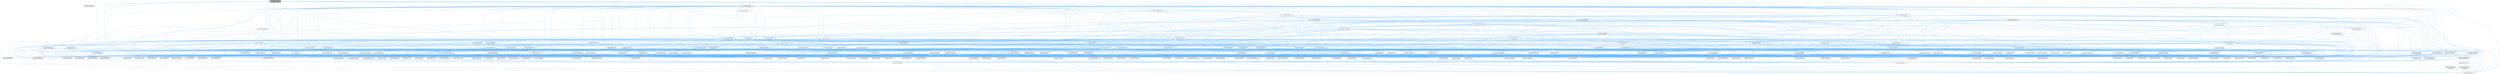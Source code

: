 digraph "/home/runner/work/doxygen/doxygen/src/utf8.h"
{
 // INTERACTIVE_SVG=YES
 // LATEX_PDF_SIZE
  bgcolor="transparent";
  edge [fontname=Helvetica,fontsize=10,labelfontname=Helvetica,labelfontsize=10];
  node [fontname=Helvetica,fontsize=10,shape=box,height=0.2,width=0.4];
  Node1 [label="/home/runner/work/doxygen\l/doxygen/src/utf8.h",height=0.2,width=0.4,color="gray40", fillcolor="grey60", style="filled", fontcolor="black",tooltip="Various UTF8 related helper functions."];
  Node1 -> Node2 [dir="back",color="steelblue1",style="solid"];
  Node2 [label="/home/runner/work/doxygen\l/doxygen/src/anchor.cpp",height=0.2,width=0.4,color="grey40", fillcolor="white", style="filled",URL="$dd/dd7/anchor_8cpp.html",tooltip=" "];
  Node1 -> Node3 [dir="back",color="steelblue1",style="solid"];
  Node3 [label="/home/runner/work/doxygen\l/doxygen/src/definition.cpp",height=0.2,width=0.4,color="grey40", fillcolor="white", style="filled",URL="$d3/dea/definition_8cpp.html",tooltip=" "];
  Node1 -> Node4 [dir="back",color="steelblue1",style="solid"];
  Node4 [label="/home/runner/work/doxygen\l/doxygen/src/filename.h",height=0.2,width=0.4,color="grey40", fillcolor="white", style="filled",URL="$dc/dd6/filename_8h.html",tooltip=" "];
  Node4 -> Node5 [dir="back",color="steelblue1",style="solid"];
  Node5 [label="/home/runner/work/doxygen\l/doxygen/src/code.l",height=0.2,width=0.4,color="grey40", fillcolor="white", style="filled",URL="$da/d1f/code_8l.html",tooltip=" "];
  Node4 -> Node6 [dir="back",color="steelblue1",style="solid"];
  Node6 [label="/home/runner/work/doxygen\l/doxygen/src/context.cpp",height=0.2,width=0.4,color="grey40", fillcolor="white", style="filled",URL="$db/d12/context_8cpp.html",tooltip=" "];
  Node4 -> Node7 [dir="back",color="steelblue1",style="solid"];
  Node7 [label="/home/runner/work/doxygen\l/doxygen/src/defgen.cpp",height=0.2,width=0.4,color="grey40", fillcolor="white", style="filled",URL="$d3/d17/defgen_8cpp.html",tooltip=" "];
  Node4 -> Node8 [dir="back",color="steelblue1",style="solid"];
  Node8 [label="/home/runner/work/doxygen\l/doxygen/src/dirdef.cpp",height=0.2,width=0.4,color="grey40", fillcolor="white", style="filled",URL="$d8/d52/dirdef_8cpp.html",tooltip=" "];
  Node4 -> Node9 [dir="back",color="steelblue1",style="solid"];
  Node9 [label="/home/runner/work/doxygen\l/doxygen/src/docbookgen.cpp",height=0.2,width=0.4,color="grey40", fillcolor="white", style="filled",URL="$d8/d29/docbookgen_8cpp.html",tooltip=" "];
  Node4 -> Node10 [dir="back",color="steelblue1",style="solid"];
  Node10 [label="/home/runner/work/doxygen\l/doxygen/src/docbookvisitor.cpp",height=0.2,width=0.4,color="grey40", fillcolor="white", style="filled",URL="$dc/d05/docbookvisitor_8cpp.html",tooltip=" "];
  Node4 -> Node11 [dir="back",color="steelblue1",style="solid"];
  Node11 [label="/home/runner/work/doxygen\l/doxygen/src/doxygen.cpp",height=0.2,width=0.4,color="grey40", fillcolor="white", style="filled",URL="$dc/d98/doxygen_8cpp.html",tooltip=" "];
  Node4 -> Node12 [dir="back",color="steelblue1",style="solid"];
  Node12 [label="/home/runner/work/doxygen\l/doxygen/src/filedef.cpp",height=0.2,width=0.4,color="grey40", fillcolor="white", style="filled",URL="$d6/ddc/filedef_8cpp.html",tooltip=" "];
  Node4 -> Node13 [dir="back",color="steelblue1",style="solid"];
  Node13 [label="/home/runner/work/doxygen\l/doxygen/src/index.cpp",height=0.2,width=0.4,color="grey40", fillcolor="white", style="filled",URL="$db/d14/index_8cpp.html",tooltip="This file contains functions for the various index pages."];
  Node4 -> Node14 [dir="back",color="steelblue1",style="solid"];
  Node14 [label="/home/runner/work/doxygen\l/doxygen/src/latexgen.cpp",height=0.2,width=0.4,color="grey40", fillcolor="white", style="filled",URL="$d4/d42/latexgen_8cpp.html",tooltip=" "];
  Node4 -> Node15 [dir="back",color="steelblue1",style="solid"];
  Node15 [label="/home/runner/work/doxygen\l/doxygen/src/perlmodgen.cpp",height=0.2,width=0.4,color="grey40", fillcolor="white", style="filled",URL="$de/dd0/perlmodgen_8cpp.html",tooltip=" "];
  Node4 -> Node16 [dir="back",color="steelblue1",style="solid"];
  Node16 [label="/home/runner/work/doxygen\l/doxygen/src/rtfgen.cpp",height=0.2,width=0.4,color="grey40", fillcolor="white", style="filled",URL="$d0/d9c/rtfgen_8cpp.html",tooltip=" "];
  Node4 -> Node17 [dir="back",color="steelblue1",style="solid"];
  Node17 [label="/home/runner/work/doxygen\l/doxygen/src/searchindex_js.cpp",height=0.2,width=0.4,color="grey40", fillcolor="white", style="filled",URL="$d9/d2f/searchindex__js_8cpp.html",tooltip=" "];
  Node4 -> Node18 [dir="back",color="steelblue1",style="solid"];
  Node18 [label="/home/runner/work/doxygen\l/doxygen/src/tagreader.cpp",height=0.2,width=0.4,color="grey40", fillcolor="white", style="filled",URL="$d4/d7b/tagreader_8cpp.html",tooltip=" "];
  Node4 -> Node19 [dir="back",color="steelblue1",style="solid"];
  Node19 [label="/home/runner/work/doxygen\l/doxygen/src/util.cpp",height=0.2,width=0.4,color="grey40", fillcolor="white", style="filled",URL="$df/d2d/util_8cpp.html",tooltip=" "];
  Node4 -> Node20 [dir="back",color="steelblue1",style="solid"];
  Node20 [label="/home/runner/work/doxygen\l/doxygen/src/vhdldocgen.cpp",height=0.2,width=0.4,color="grey40", fillcolor="white", style="filled",URL="$de/dea/vhdldocgen_8cpp.html",tooltip=" "];
  Node4 -> Node21 [dir="back",color="steelblue1",style="solid"];
  Node21 [label="/home/runner/work/doxygen\l/doxygen/src/xmldocvisitor.cpp",height=0.2,width=0.4,color="grey40", fillcolor="white", style="filled",URL="$dd/db6/xmldocvisitor_8cpp.html",tooltip=" "];
  Node4 -> Node22 [dir="back",color="steelblue1",style="solid"];
  Node22 [label="/home/runner/work/doxygen\l/doxygen/src/xmlgen.cpp",height=0.2,width=0.4,color="grey40", fillcolor="white", style="filled",URL="$d0/dc3/xmlgen_8cpp.html",tooltip=" "];
  Node1 -> Node23 [dir="back",color="steelblue1",style="solid"];
  Node23 [label="/home/runner/work/doxygen\l/doxygen/src/htmlgen.cpp",height=0.2,width=0.4,color="grey40", fillcolor="white", style="filled",URL="$d8/d6e/htmlgen_8cpp.html",tooltip=" "];
  Node1 -> Node13 [dir="back",color="steelblue1",style="solid"];
  Node1 -> Node14 [dir="back",color="steelblue1",style="solid"];
  Node1 -> Node24 [dir="back",color="steelblue1",style="solid"];
  Node24 [label="/home/runner/work/doxygen\l/doxygen/src/mangen.cpp",height=0.2,width=0.4,color="grey40", fillcolor="white", style="filled",URL="$d7/de7/mangen_8cpp.html",tooltip=" "];
  Node1 -> Node25 [dir="back",color="steelblue1",style="solid"];
  Node25 [label="/home/runner/work/doxygen\l/doxygen/src/qcstring.h",height=0.2,width=0.4,color="grey40", fillcolor="white", style="filled",URL="$d7/d5c/qcstring_8h.html",tooltip=" "];
  Node25 -> Node26 [dir="back",color="steelblue1",style="solid"];
  Node26 [label="/home/runner/work/doxygen\l/doxygen/src/arguments.h",height=0.2,width=0.4,color="grey40", fillcolor="white", style="filled",URL="$df/d9b/arguments_8h.html",tooltip=" "];
  Node26 -> Node27 [dir="back",color="steelblue1",style="solid"];
  Node27 [label="/home/runner/work/doxygen\l/doxygen/src/arguments.cpp",height=0.2,width=0.4,color="grey40", fillcolor="white", style="filled",URL="$d4/dd4/arguments_8cpp.html",tooltip=" "];
  Node26 -> Node28 [dir="back",color="steelblue1",style="solid"];
  Node28 [label="/home/runner/work/doxygen\l/doxygen/src/classdef.cpp",height=0.2,width=0.4,color="grey40", fillcolor="white", style="filled",URL="$de/d89/classdef_8cpp.html",tooltip=" "];
  Node26 -> Node29 [dir="back",color="steelblue1",style="solid"];
  Node29 [label="/home/runner/work/doxygen\l/doxygen/src/classdef.h",height=0.2,width=0.4,color="grey40", fillcolor="white", style="filled",URL="$d1/da6/classdef_8h.html",tooltip=" "];
  Node29 -> Node28 [dir="back",color="steelblue1",style="solid"];
  Node29 -> Node30 [dir="back",color="steelblue1",style="solid"];
  Node30 [label="/home/runner/work/doxygen\l/doxygen/src/classlist.h",height=0.2,width=0.4,color="grey40", fillcolor="white", style="filled",URL="$d2/df8/classlist_8h.html",tooltip=" "];
  Node30 -> Node28 [dir="back",color="steelblue1",style="solid"];
  Node30 -> Node31 [dir="back",color="steelblue1",style="solid"];
  Node31 [label="/home/runner/work/doxygen\l/doxygen/src/classlist.cpp",height=0.2,width=0.4,color="grey40", fillcolor="white", style="filled",URL="$d6/d10/classlist_8cpp.html",tooltip=" "];
  Node30 -> Node5 [dir="back",color="steelblue1",style="solid"];
  Node30 -> Node6 [dir="back",color="steelblue1",style="solid"];
  Node30 -> Node7 [dir="back",color="steelblue1",style="solid"];
  Node30 -> Node32 [dir="back",color="steelblue1",style="solid"];
  Node32 [label="/home/runner/work/doxygen\l/doxygen/src/diagram.cpp",height=0.2,width=0.4,color="grey40", fillcolor="white", style="filled",URL="$da/d0d/diagram_8cpp.html",tooltip=" "];
  Node30 -> Node9 [dir="back",color="steelblue1",style="solid"];
  Node30 -> Node33 [dir="back",color="steelblue1",style="solid"];
  Node33 [label="/home/runner/work/doxygen\l/doxygen/src/docparser.cpp",height=0.2,width=0.4,color="grey40", fillcolor="white", style="filled",URL="$da/d17/docparser_8cpp.html",tooltip=" "];
  Node30 -> Node34 [dir="back",color="steelblue1",style="solid"];
  Node34 [label="/home/runner/work/doxygen\l/doxygen/src/dotgfxhierarchytable.cpp",height=0.2,width=0.4,color="grey40", fillcolor="white", style="filled",URL="$d4/d09/dotgfxhierarchytable_8cpp.html",tooltip=" "];
  Node30 -> Node35 [dir="back",color="steelblue1",style="solid"];
  Node35 [label="/home/runner/work/doxygen\l/doxygen/src/dotgroupcollaboration.cpp",height=0.2,width=0.4,color="grey40", fillcolor="white", style="filled",URL="$d1/d86/dotgroupcollaboration_8cpp.html",tooltip=" "];
  Node30 -> Node11 [dir="back",color="steelblue1",style="solid"];
  Node30 -> Node12 [dir="back",color="steelblue1",style="solid"];
  Node30 -> Node36 [dir="back",color="steelblue1",style="solid"];
  Node36 [label="/home/runner/work/doxygen\l/doxygen/src/fortrancode.l",height=0.2,width=0.4,color="grey40", fillcolor="white", style="filled",URL="$d9/d5b/fortrancode_8l.html",tooltip=" "];
  Node30 -> Node37 [dir="back",color="steelblue1",style="solid"];
  Node37 [label="/home/runner/work/doxygen\l/doxygen/src/groupdef.cpp",height=0.2,width=0.4,color="grey40", fillcolor="white", style="filled",URL="$d6/d42/groupdef_8cpp.html",tooltip=" "];
  Node30 -> Node13 [dir="back",color="steelblue1",style="solid"];
  Node30 -> Node14 [dir="back",color="steelblue1",style="solid"];
  Node30 -> Node38 [dir="back",color="steelblue1",style="solid"];
  Node38 [label="/home/runner/work/doxygen\l/doxygen/src/namespacedef.cpp",height=0.2,width=0.4,color="grey40", fillcolor="white", style="filled",URL="$d7/d1c/namespacedef_8cpp.html",tooltip=" "];
  Node30 -> Node15 [dir="back",color="steelblue1",style="solid"];
  Node30 -> Node39 [dir="back",color="steelblue1",style="solid"];
  Node39 [label="/home/runner/work/doxygen\l/doxygen/src/pycode.l",height=0.2,width=0.4,color="grey40", fillcolor="white", style="filled",URL="$d3/ded/pycode_8l.html",tooltip=" "];
  Node30 -> Node16 [dir="back",color="steelblue1",style="solid"];
  Node30 -> Node17 [dir="back",color="steelblue1",style="solid"];
  Node30 -> Node19 [dir="back",color="steelblue1",style="solid"];
  Node30 -> Node20 [dir="back",color="steelblue1",style="solid"];
  Node30 -> Node22 [dir="back",color="steelblue1",style="solid"];
  Node29 -> Node40 [dir="back",color="steelblue1",style="solid"];
  Node40 [label="/home/runner/work/doxygen\l/doxygen/src/context.h",height=0.2,width=0.4,color="grey40", fillcolor="white", style="filled",URL="$dc/d1e/context_8h.html",tooltip=" "];
  Node40 -> Node6 [dir="back",color="steelblue1",style="solid"];
  Node40 -> Node11 [dir="back",color="steelblue1",style="solid"];
  Node29 -> Node32 [dir="back",color="steelblue1",style="solid"];
  Node29 -> Node9 [dir="back",color="steelblue1",style="solid"];
  Node29 -> Node41 [dir="back",color="steelblue1",style="solid"];
  Node41 [label="/home/runner/work/doxygen\l/doxygen/src/docsets.cpp",height=0.2,width=0.4,color="grey40", fillcolor="white", style="filled",URL="$d7/d8f/docsets_8cpp.html",tooltip=" "];
  Node29 -> Node42 [dir="back",color="steelblue1",style="solid"];
  Node42 [label="/home/runner/work/doxygen\l/doxygen/src/dotclassgraph.h",height=0.2,width=0.4,color="grey40", fillcolor="white", style="filled",URL="$d5/d04/dotclassgraph_8h.html",tooltip=" "];
  Node42 -> Node28 [dir="back",color="steelblue1",style="solid"];
  Node42 -> Node6 [dir="back",color="steelblue1",style="solid"];
  Node42 -> Node7 [dir="back",color="steelblue1",style="solid"];
  Node42 -> Node9 [dir="back",color="steelblue1",style="solid"];
  Node42 -> Node43 [dir="back",color="steelblue1",style="solid"];
  Node43 [label="/home/runner/work/doxygen\l/doxygen/src/dotclassgraph.cpp",height=0.2,width=0.4,color="grey40", fillcolor="white", style="filled",URL="$d4/dcd/dotclassgraph_8cpp.html",tooltip=" "];
  Node42 -> Node23 [dir="back",color="steelblue1",style="solid"];
  Node42 -> Node14 [dir="back",color="steelblue1",style="solid"];
  Node42 -> Node16 [dir="back",color="steelblue1",style="solid"];
  Node42 -> Node22 [dir="back",color="steelblue1",style="solid"];
  Node29 -> Node44 [dir="back",color="steelblue1",style="solid"];
  Node44 [label="/home/runner/work/doxygen\l/doxygen/src/dotgfxhierarchytable.h",height=0.2,width=0.4,color="grey40", fillcolor="white", style="filled",URL="$d2/de7/dotgfxhierarchytable_8h.html",tooltip=" "];
  Node44 -> Node6 [dir="back",color="steelblue1",style="solid"];
  Node44 -> Node40 [dir="back",color="steelblue1",style="solid"];
  Node44 -> Node34 [dir="back",color="steelblue1",style="solid"];
  Node44 -> Node23 [dir="back",color="steelblue1",style="solid"];
  Node44 -> Node13 [dir="back",color="steelblue1",style="solid"];
  Node29 -> Node45 [dir="back",color="steelblue1",style="solid"];
  Node45 [label="/home/runner/work/doxygen\l/doxygen/src/dotnode.cpp",height=0.2,width=0.4,color="grey40", fillcolor="white", style="filled",URL="$df/d58/dotnode_8cpp.html",tooltip=" "];
  Node29 -> Node12 [dir="back",color="steelblue1",style="solid"];
  Node29 -> Node46 [dir="back",color="steelblue1",style="solid"];
  Node46 [label="/home/runner/work/doxygen\l/doxygen/src/ftvhelp.cpp",height=0.2,width=0.4,color="grey40", fillcolor="white", style="filled",URL="$db/d41/ftvhelp_8cpp.html",tooltip=" "];
  Node29 -> Node37 [dir="back",color="steelblue1",style="solid"];
  Node29 -> Node47 [dir="back",color="steelblue1",style="solid"];
  Node47 [label="/home/runner/work/doxygen\l/doxygen/src/memberdef.h",height=0.2,width=0.4,color="grey40", fillcolor="white", style="filled",URL="$d4/d46/memberdef_8h.html",tooltip=" "];
  Node47 -> Node9 [dir="back",color="steelblue1",style="solid"];
  Node47 -> Node41 [dir="back",color="steelblue1",style="solid"];
  Node47 -> Node48 [dir="back",color="steelblue1",style="solid"];
  Node48 [label="/home/runner/work/doxygen\l/doxygen/src/dotcallgraph.h",height=0.2,width=0.4,color="grey40", fillcolor="white", style="filled",URL="$dc/dcf/dotcallgraph_8h.html",tooltip=" "];
  Node48 -> Node6 [dir="back",color="steelblue1",style="solid"];
  Node48 -> Node9 [dir="back",color="steelblue1",style="solid"];
  Node48 -> Node49 [dir="back",color="steelblue1",style="solid"];
  Node49 [label="/home/runner/work/doxygen\l/doxygen/src/dotcallgraph.cpp",height=0.2,width=0.4,color="grey40", fillcolor="white", style="filled",URL="$d4/dd5/dotcallgraph_8cpp.html",tooltip=" "];
  Node48 -> Node23 [dir="back",color="steelblue1",style="solid"];
  Node48 -> Node14 [dir="back",color="steelblue1",style="solid"];
  Node48 -> Node50 [dir="back",color="steelblue1",style="solid"];
  Node50 [label="/home/runner/work/doxygen\l/doxygen/src/memberdef.cpp",height=0.2,width=0.4,color="grey40", fillcolor="white", style="filled",URL="$d0/d72/memberdef_8cpp.html",tooltip=" "];
  Node48 -> Node16 [dir="back",color="steelblue1",style="solid"];
  Node47 -> Node12 [dir="back",color="steelblue1",style="solid"];
  Node47 -> Node51 [dir="back",color="steelblue1",style="solid"];
  Node51 [label="/home/runner/work/doxygen\l/doxygen/src/htmldocvisitor.cpp",height=0.2,width=0.4,color="grey40", fillcolor="white", style="filled",URL="$da/db0/htmldocvisitor_8cpp.html",tooltip=" "];
  Node47 -> Node52 [dir="back",color="steelblue1",style="solid"];
  Node52 [label="/home/runner/work/doxygen\l/doxygen/src/htmlhelp.cpp",height=0.2,width=0.4,color="grey40", fillcolor="white", style="filled",URL="$d3/d4b/htmlhelp_8cpp.html",tooltip=" "];
  Node47 -> Node50 [dir="back",color="steelblue1",style="solid"];
  Node47 -> Node53 [dir="back",color="steelblue1",style="solid"];
  Node53 [label="/home/runner/work/doxygen\l/doxygen/src/memberlist.h",height=0.2,width=0.4,color="grey40", fillcolor="white", style="filled",URL="$dd/d78/memberlist_8h.html",tooltip=" "];
  Node53 -> Node28 [dir="back",color="steelblue1",style="solid"];
  Node53 -> Node40 [dir="back",color="steelblue1",style="solid"];
  Node53 -> Node7 [dir="back",color="steelblue1",style="solid"];
  Node53 -> Node3 [dir="back",color="steelblue1",style="solid"];
  Node53 -> Node9 [dir="back",color="steelblue1",style="solid"];
  Node53 -> Node49 [dir="back",color="steelblue1",style="solid"];
  Node53 -> Node45 [dir="back",color="steelblue1",style="solid"];
  Node53 -> Node11 [dir="back",color="steelblue1",style="solid"];
  Node53 -> Node54 [dir="back",color="steelblue1",style="solid"];
  Node54 [label="/home/runner/work/doxygen\l/doxygen/src/doxygen.h",height=0.2,width=0.4,color="grey40", fillcolor="white", style="filled",URL="$d1/da1/doxygen_8h.html",tooltip=" "];
  Node54 -> Node28 [dir="back",color="steelblue1",style="solid"];
  Node54 -> Node31 [dir="back",color="steelblue1",style="solid"];
  Node54 -> Node5 [dir="back",color="steelblue1",style="solid"];
  Node54 -> Node55 [dir="back",color="steelblue1",style="solid"];
  Node55 [label="/home/runner/work/doxygen\l/doxygen/src/commentcnv.l",height=0.2,width=0.4,color="grey40", fillcolor="white", style="filled",URL="$d0/d47/commentcnv_8l.html",tooltip=" "];
  Node54 -> Node56 [dir="back",color="steelblue1",style="solid"];
  Node56 [label="/home/runner/work/doxygen\l/doxygen/src/commentscan.l",height=0.2,width=0.4,color="grey40", fillcolor="white", style="filled",URL="$d7/d5f/commentscan_8l.html",tooltip=" "];
  Node54 -> Node57 [dir="back",color="steelblue1",style="solid"];
  Node57 [label="/home/runner/work/doxygen\l/doxygen/src/conceptdef.cpp",height=0.2,width=0.4,color="grey40", fillcolor="white", style="filled",URL="$d8/d0a/conceptdef_8cpp.html",tooltip=" "];
  Node54 -> Node6 [dir="back",color="steelblue1",style="solid"];
  Node54 -> Node7 [dir="back",color="steelblue1",style="solid"];
  Node54 -> Node3 [dir="back",color="steelblue1",style="solid"];
  Node54 -> Node32 [dir="back",color="steelblue1",style="solid"];
  Node54 -> Node8 [dir="back",color="steelblue1",style="solid"];
  Node54 -> Node9 [dir="back",color="steelblue1",style="solid"];
  Node54 -> Node10 [dir="back",color="steelblue1",style="solid"];
  Node54 -> Node58 [dir="back",color="steelblue1",style="solid"];
  Node58 [label="/home/runner/work/doxygen\l/doxygen/src/docgroup.cpp",height=0.2,width=0.4,color="grey40", fillcolor="white", style="filled",URL="$d3/d36/docgroup_8cpp.html",tooltip=" "];
  Node54 -> Node59 [dir="back",color="steelblue1",style="solid"];
  Node59 [label="/home/runner/work/doxygen\l/doxygen/src/docnode.cpp",height=0.2,width=0.4,color="grey40", fillcolor="white", style="filled",URL="$d0/d2b/docnode_8cpp.html",tooltip=" "];
  Node54 -> Node33 [dir="back",color="steelblue1",style="solid"];
  Node54 -> Node41 [dir="back",color="steelblue1",style="solid"];
  Node54 -> Node60 [dir="back",color="steelblue1",style="solid"];
  Node60 [label="/home/runner/work/doxygen\l/doxygen/src/doctokenizer.l",height=0.2,width=0.4,color="grey40", fillcolor="white", style="filled",URL="$d1/d39/doctokenizer_8l.html",tooltip=" "];
  Node54 -> Node61 [dir="back",color="steelblue1",style="solid"];
  Node61 [label="/home/runner/work/doxygen\l/doxygen/src/docvisitor.cpp",height=0.2,width=0.4,color="grey40", fillcolor="white", style="filled",URL="$da/d39/docvisitor_8cpp.html",tooltip=" "];
  Node54 -> Node62 [dir="back",color="steelblue1",style="solid"];
  Node62 [label="/home/runner/work/doxygen\l/doxygen/src/dot.cpp",height=0.2,width=0.4,color="grey40", fillcolor="white", style="filled",URL="$de/daa/dot_8cpp.html",tooltip=" "];
  Node54 -> Node63 [dir="back",color="steelblue1",style="solid"];
  Node63 [label="/home/runner/work/doxygen\l/doxygen/src/dot.h",height=0.2,width=0.4,color="grey40", fillcolor="white", style="filled",URL="$d6/d4a/dot_8h.html",tooltip=" "];
  Node63 -> Node28 [dir="back",color="steelblue1",style="solid"];
  Node63 -> Node6 [dir="back",color="steelblue1",style="solid"];
  Node63 -> Node7 [dir="back",color="steelblue1",style="solid"];
  Node63 -> Node8 [dir="back",color="steelblue1",style="solid"];
  Node63 -> Node9 [dir="back",color="steelblue1",style="solid"];
  Node63 -> Node10 [dir="back",color="steelblue1",style="solid"];
  Node63 -> Node62 [dir="back",color="steelblue1",style="solid"];
  Node63 -> Node64 [dir="back",color="steelblue1",style="solid"];
  Node64 [label="/home/runner/work/doxygen\l/doxygen/src/dotfilepatcher.cpp",height=0.2,width=0.4,color="grey40", fillcolor="white", style="filled",URL="$d9/d92/dotfilepatcher_8cpp.html",tooltip=" "];
  Node63 -> Node65 [dir="back",color="steelblue1",style="solid"];
  Node65 [label="/home/runner/work/doxygen\l/doxygen/src/dotgraph.cpp",height=0.2,width=0.4,color="grey40", fillcolor="white", style="filled",URL="$de/d45/dotgraph_8cpp.html",tooltip=" "];
  Node63 -> Node66 [dir="back",color="steelblue1",style="solid"];
  Node66 [label="/home/runner/work/doxygen\l/doxygen/src/dotlegendgraph.cpp",height=0.2,width=0.4,color="grey40", fillcolor="white", style="filled",URL="$d4/d33/dotlegendgraph_8cpp.html",tooltip=" "];
  Node63 -> Node67 [dir="back",color="steelblue1",style="solid"];
  Node67 [label="/home/runner/work/doxygen\l/doxygen/src/dotrunner.cpp",height=0.2,width=0.4,color="grey40", fillcolor="white", style="filled",URL="$d1/dfe/dotrunner_8cpp.html",tooltip=" "];
  Node63 -> Node11 [dir="back",color="steelblue1",style="solid"];
  Node63 -> Node12 [dir="back",color="steelblue1",style="solid"];
  Node63 -> Node37 [dir="back",color="steelblue1",style="solid"];
  Node63 -> Node51 [dir="back",color="steelblue1",style="solid"];
  Node63 -> Node23 [dir="back",color="steelblue1",style="solid"];
  Node63 -> Node13 [dir="back",color="steelblue1",style="solid"];
  Node63 -> Node68 [dir="back",color="steelblue1",style="solid"];
  Node68 [label="/home/runner/work/doxygen\l/doxygen/src/latexdocvisitor.cpp",height=0.2,width=0.4,color="grey40", fillcolor="white", style="filled",URL="$d1/d4e/latexdocvisitor_8cpp.html",tooltip=" "];
  Node63 -> Node14 [dir="back",color="steelblue1",style="solid"];
  Node63 -> Node69 [dir="back",color="steelblue1",style="solid"];
  Node69 [label="/home/runner/work/doxygen\l/doxygen/src/mandocvisitor.cpp",height=0.2,width=0.4,color="grey40", fillcolor="white", style="filled",URL="$d8/dde/mandocvisitor_8cpp.html",tooltip=" "];
  Node63 -> Node50 [dir="back",color="steelblue1",style="solid"];
  Node63 -> Node70 [dir="back",color="steelblue1",style="solid"];
  Node70 [label="/home/runner/work/doxygen\l/doxygen/src/rtfdocvisitor.cpp",height=0.2,width=0.4,color="grey40", fillcolor="white", style="filled",URL="$de/d9a/rtfdocvisitor_8cpp.html",tooltip=" "];
  Node63 -> Node16 [dir="back",color="steelblue1",style="solid"];
  Node63 -> Node21 [dir="back",color="steelblue1",style="solid"];
  Node63 -> Node22 [dir="back",color="steelblue1",style="solid"];
  Node54 -> Node71 [dir="back",color="steelblue1",style="solid"];
  Node71 [label="/home/runner/work/doxygen\l/doxygen/src/dotdirdeps.cpp",height=0.2,width=0.4,color="grey40", fillcolor="white", style="filled",URL="$da/d45/dotdirdeps_8cpp.html",tooltip=" "];
  Node54 -> Node64 [dir="back",color="steelblue1",style="solid"];
  Node54 -> Node34 [dir="back",color="steelblue1",style="solid"];
  Node54 -> Node65 [dir="back",color="steelblue1",style="solid"];
  Node54 -> Node35 [dir="back",color="steelblue1",style="solid"];
  Node54 -> Node66 [dir="back",color="steelblue1",style="solid"];
  Node54 -> Node45 [dir="back",color="steelblue1",style="solid"];
  Node54 -> Node67 [dir="back",color="steelblue1",style="solid"];
  Node54 -> Node11 [dir="back",color="steelblue1",style="solid"];
  Node54 -> Node72 [dir="back",color="steelblue1",style="solid"];
  Node72 [label="/home/runner/work/doxygen\l/doxygen/src/eclipsehelp.cpp",height=0.2,width=0.4,color="grey40", fillcolor="white", style="filled",URL="$d8/d56/eclipsehelp_8cpp.html",tooltip=" "];
  Node54 -> Node73 [dir="back",color="steelblue1",style="solid"];
  Node73 [label="/home/runner/work/doxygen\l/doxygen/src/entry.cpp",height=0.2,width=0.4,color="grey40", fillcolor="white", style="filled",URL="$d2/dd2/entry_8cpp.html",tooltip=" "];
  Node54 -> Node12 [dir="back",color="steelblue1",style="solid"];
  Node54 -> Node74 [dir="back",color="steelblue1",style="solid"];
  Node74 [label="/home/runner/work/doxygen\l/doxygen/src/formula.cpp",height=0.2,width=0.4,color="grey40", fillcolor="white", style="filled",URL="$d7/d5b/formula_8cpp.html",tooltip=" "];
  Node54 -> Node36 [dir="back",color="steelblue1",style="solid"];
  Node54 -> Node75 [dir="back",color="steelblue1",style="solid"];
  Node75 [label="/home/runner/work/doxygen\l/doxygen/src/fortranscanner.l",height=0.2,width=0.4,color="grey40", fillcolor="white", style="filled",URL="$dd/d00/fortranscanner_8l.html",tooltip=" "];
  Node54 -> Node46 [dir="back",color="steelblue1",style="solid"];
  Node54 -> Node37 [dir="back",color="steelblue1",style="solid"];
  Node54 -> Node51 [dir="back",color="steelblue1",style="solid"];
  Node54 -> Node23 [dir="back",color="steelblue1",style="solid"];
  Node54 -> Node52 [dir="back",color="steelblue1",style="solid"];
  Node54 -> Node13 [dir="back",color="steelblue1",style="solid"];
  Node54 -> Node68 [dir="back",color="steelblue1",style="solid"];
  Node54 -> Node14 [dir="back",color="steelblue1",style="solid"];
  Node54 -> Node76 [dir="back",color="steelblue1",style="solid"];
  Node76 [label="/home/runner/work/doxygen\l/doxygen/src/layout.cpp",height=0.2,width=0.4,color="grey40", fillcolor="white", style="filled",URL="$db/d16/layout_8cpp.html",tooltip=" "];
  Node54 -> Node77 [dir="back",color="steelblue1",style="solid"];
  Node77 [label="/home/runner/work/doxygen\l/doxygen/src/lexcode.l",height=0.2,width=0.4,color="grey40", fillcolor="white", style="filled",URL="$d0/d7e/lexcode_8l.html",tooltip=" "];
  Node54 -> Node78 [dir="back",color="steelblue1",style="solid"];
  Node78 [label="/home/runner/work/doxygen\l/doxygen/src/main.cpp",height=0.2,width=0.4,color="grey40", fillcolor="white", style="filled",URL="$df/d0a/main_8cpp.html",tooltip="main entry point for doxygen"];
  Node54 -> Node69 [dir="back",color="steelblue1",style="solid"];
  Node54 -> Node24 [dir="back",color="steelblue1",style="solid"];
  Node54 -> Node79 [dir="back",color="steelblue1",style="solid"];
  Node79 [label="/home/runner/work/doxygen\l/doxygen/src/markdown.cpp",height=0.2,width=0.4,color="grey40", fillcolor="white", style="filled",URL="$de/d04/markdown_8cpp.html",tooltip=" "];
  Node54 -> Node50 [dir="back",color="steelblue1",style="solid"];
  Node54 -> Node80 [dir="back",color="steelblue1",style="solid"];
  Node80 [label="/home/runner/work/doxygen\l/doxygen/src/membergroup.cpp",height=0.2,width=0.4,color="grey40", fillcolor="white", style="filled",URL="$d6/d18/membergroup_8cpp.html",tooltip=" "];
  Node54 -> Node81 [dir="back",color="steelblue1",style="solid"];
  Node81 [label="/home/runner/work/doxygen\l/doxygen/src/memberlist.cpp",height=0.2,width=0.4,color="grey40", fillcolor="white", style="filled",URL="$d0/d14/memberlist_8cpp.html",tooltip=" "];
  Node54 -> Node82 [dir="back",color="steelblue1",style="solid"];
  Node82 [label="/home/runner/work/doxygen\l/doxygen/src/message.cpp",height=0.2,width=0.4,color="grey40", fillcolor="white", style="filled",URL="$d8/d6a/message_8cpp.html",tooltip=" "];
  Node54 -> Node83 [dir="back",color="steelblue1",style="solid"];
  Node83 [label="/home/runner/work/doxygen\l/doxygen/src/msc.cpp",height=0.2,width=0.4,color="grey40", fillcolor="white", style="filled",URL="$db/d33/msc_8cpp.html",tooltip=" "];
  Node54 -> Node38 [dir="back",color="steelblue1",style="solid"];
  Node54 -> Node84 [dir="back",color="steelblue1",style="solid"];
  Node84 [label="/home/runner/work/doxygen\l/doxygen/src/outputgen.cpp",height=0.2,width=0.4,color="grey40", fillcolor="white", style="filled",URL="$d0/d17/outputgen_8cpp.html",tooltip=" "];
  Node54 -> Node85 [dir="back",color="steelblue1",style="solid"];
  Node85 [label="/home/runner/work/doxygen\l/doxygen/src/outputlist.cpp",height=0.2,width=0.4,color="grey40", fillcolor="white", style="filled",URL="$db/dd8/outputlist_8cpp.html",tooltip=" "];
  Node54 -> Node86 [dir="back",color="steelblue1",style="solid"];
  Node86 [label="/home/runner/work/doxygen\l/doxygen/src/outputlist.h",height=0.2,width=0.4,color="grey40", fillcolor="white", style="filled",URL="$d2/db9/outputlist_8h.html",tooltip=" "];
  Node86 -> Node28 [dir="back",color="steelblue1",style="solid"];
  Node86 -> Node31 [dir="back",color="steelblue1",style="solid"];
  Node86 -> Node5 [dir="back",color="steelblue1",style="solid"];
  Node86 -> Node57 [dir="back",color="steelblue1",style="solid"];
  Node86 -> Node6 [dir="back",color="steelblue1",style="solid"];
  Node86 -> Node3 [dir="back",color="steelblue1",style="solid"];
  Node86 -> Node8 [dir="back",color="steelblue1",style="solid"];
  Node86 -> Node9 [dir="back",color="steelblue1",style="solid"];
  Node86 -> Node11 [dir="back",color="steelblue1",style="solid"];
  Node86 -> Node12 [dir="back",color="steelblue1",style="solid"];
  Node86 -> Node87 [dir="back",color="steelblue1",style="solid"];
  Node87 [label="/home/runner/work/doxygen\l/doxygen/src/fileparser.cpp",height=0.2,width=0.4,color="grey40", fillcolor="white", style="filled",URL="$d9/d74/fileparser_8cpp.html",tooltip=" "];
  Node86 -> Node36 [dir="back",color="steelblue1",style="solid"];
  Node86 -> Node46 [dir="back",color="steelblue1",style="solid"];
  Node86 -> Node37 [dir="back",color="steelblue1",style="solid"];
  Node86 -> Node51 [dir="back",color="steelblue1",style="solid"];
  Node86 -> Node23 [dir="back",color="steelblue1",style="solid"];
  Node86 -> Node13 [dir="back",color="steelblue1",style="solid"];
  Node86 -> Node68 [dir="back",color="steelblue1",style="solid"];
  Node86 -> Node14 [dir="back",color="steelblue1",style="solid"];
  Node86 -> Node77 [dir="back",color="steelblue1",style="solid"];
  Node86 -> Node24 [dir="back",color="steelblue1",style="solid"];
  Node86 -> Node50 [dir="back",color="steelblue1",style="solid"];
  Node86 -> Node80 [dir="back",color="steelblue1",style="solid"];
  Node86 -> Node81 [dir="back",color="steelblue1",style="solid"];
  Node86 -> Node38 [dir="back",color="steelblue1",style="solid"];
  Node86 -> Node85 [dir="back",color="steelblue1",style="solid"];
  Node86 -> Node88 [dir="back",color="steelblue1",style="solid"];
  Node88 [label="/home/runner/work/doxygen\l/doxygen/src/pagedef.cpp",height=0.2,width=0.4,color="grey40", fillcolor="white", style="filled",URL="$d9/db4/pagedef_8cpp.html",tooltip=" "];
  Node86 -> Node39 [dir="back",color="steelblue1",style="solid"];
  Node86 -> Node16 [dir="back",color="steelblue1",style="solid"];
  Node86 -> Node89 [dir="back",color="steelblue1",style="solid"];
  Node89 [label="/home/runner/work/doxygen\l/doxygen/src/sqlcode.l",height=0.2,width=0.4,color="grey40", fillcolor="white", style="filled",URL="$d2/dda/sqlcode_8l.html",tooltip=" "];
  Node86 -> Node90 [dir="back",color="steelblue1",style="solid"];
  Node90 [label="/home/runner/work/doxygen\l/doxygen/src/tooltip.cpp",height=0.2,width=0.4,color="grey40", fillcolor="white", style="filled",URL="$d7/d56/tooltip_8cpp.html",tooltip=" "];
  Node86 -> Node19 [dir="back",color="steelblue1",style="solid"];
  Node86 -> Node91 [dir="back",color="steelblue1",style="solid"];
  Node91 [label="/home/runner/work/doxygen\l/doxygen/src/vhdlcode.l",height=0.2,width=0.4,color="grey40", fillcolor="white", style="filled",URL="$d5/d6a/vhdlcode_8l.html",tooltip=" "];
  Node86 -> Node20 [dir="back",color="steelblue1",style="solid"];
  Node86 -> Node92 [dir="back",color="steelblue1",style="solid"];
  Node92 [label="/home/runner/work/doxygen\l/doxygen/src/vhdljjparser.cpp",height=0.2,width=0.4,color="grey40", fillcolor="white", style="filled",URL="$d1/d86/vhdljjparser_8cpp.html",tooltip=" "];
  Node86 -> Node93 [dir="back",color="steelblue1",style="solid"];
  Node93 [label="/home/runner/work/doxygen\l/doxygen/src/xmlcode.l",height=0.2,width=0.4,color="grey40", fillcolor="white", style="filled",URL="$dc/dc1/xmlcode_8l.html",tooltip=" "];
  Node86 -> Node22 [dir="back",color="steelblue1",style="solid"];
  Node54 -> Node88 [dir="back",color="steelblue1",style="solid"];
  Node54 -> Node15 [dir="back",color="steelblue1",style="solid"];
  Node54 -> Node94 [dir="back",color="steelblue1",style="solid"];
  Node94 [label="/home/runner/work/doxygen\l/doxygen/src/plantuml.cpp",height=0.2,width=0.4,color="grey40", fillcolor="white", style="filled",URL="$d7/d5b/plantuml_8cpp.html",tooltip=" "];
  Node54 -> Node95 [dir="back",color="steelblue1",style="solid"];
  Node95 [label="/home/runner/work/doxygen\l/doxygen/src/pre.l",height=0.2,width=0.4,color="grey40", fillcolor="white", style="filled",URL="$d0/da7/pre_8l.html",tooltip=" "];
  Node54 -> Node39 [dir="back",color="steelblue1",style="solid"];
  Node54 -> Node96 [dir="back",color="steelblue1",style="solid"];
  Node96 [label="/home/runner/work/doxygen\l/doxygen/src/pyscanner.l",height=0.2,width=0.4,color="grey40", fillcolor="white", style="filled",URL="$de/d2b/pyscanner_8l.html",tooltip=" "];
  Node54 -> Node97 [dir="back",color="steelblue1",style="solid"];
  Node97 [label="/home/runner/work/doxygen\l/doxygen/src/qhp.cpp",height=0.2,width=0.4,color="grey40", fillcolor="white", style="filled",URL="$d9/d45/qhp_8cpp.html",tooltip=" "];
  Node54 -> Node70 [dir="back",color="steelblue1",style="solid"];
  Node54 -> Node16 [dir="back",color="steelblue1",style="solid"];
  Node54 -> Node98 [dir="back",color="steelblue1",style="solid"];
  Node98 [label="/home/runner/work/doxygen\l/doxygen/src/scanner.l",height=0.2,width=0.4,color="grey40", fillcolor="white", style="filled",URL="$da/d11/scanner_8l.html",tooltip=" "];
  Node54 -> Node99 [dir="back",color="steelblue1",style="solid"];
  Node99 [label="/home/runner/work/doxygen\l/doxygen/src/searchindex.cpp",height=0.2,width=0.4,color="grey40", fillcolor="white", style="filled",URL="$d7/d79/searchindex_8cpp.html",tooltip=" "];
  Node54 -> Node17 [dir="back",color="steelblue1",style="solid"];
  Node54 -> Node89 [dir="back",color="steelblue1",style="solid"];
  Node54 -> Node100 [dir="back",color="steelblue1",style="solid"];
  Node100 [label="/home/runner/work/doxygen\l/doxygen/src/symbolresolver.cpp",height=0.2,width=0.4,color="grey40", fillcolor="white", style="filled",URL="$d2/d99/symbolresolver_8cpp.html",tooltip=" "];
  Node54 -> Node18 [dir="back",color="steelblue1",style="solid"];
  Node54 -> Node90 [dir="back",color="steelblue1",style="solid"];
  Node54 -> Node19 [dir="back",color="steelblue1",style="solid"];
  Node54 -> Node91 [dir="back",color="steelblue1",style="solid"];
  Node54 -> Node20 [dir="back",color="steelblue1",style="solid"];
  Node54 -> Node92 [dir="back",color="steelblue1",style="solid"];
  Node54 -> Node93 [dir="back",color="steelblue1",style="solid"];
  Node54 -> Node21 [dir="back",color="steelblue1",style="solid"];
  Node54 -> Node22 [dir="back",color="steelblue1",style="solid"];
  Node53 -> Node12 [dir="back",color="steelblue1",style="solid"];
  Node53 -> Node101 [dir="back",color="steelblue1",style="solid"];
  Node101 [label="/home/runner/work/doxygen\l/doxygen/src/filedef.h",height=0.2,width=0.4,color="grey40", fillcolor="white", style="filled",URL="$d4/d3a/filedef_8h.html",tooltip=" "];
  Node101 -> Node28 [dir="back",color="steelblue1",style="solid"];
  Node101 -> Node5 [dir="back",color="steelblue1",style="solid"];
  Node101 -> Node102 [dir="back",color="steelblue1",style="solid"];
  Node102 [label="/home/runner/work/doxygen\l/doxygen/src/conceptdef.h",height=0.2,width=0.4,color="grey40", fillcolor="white", style="filled",URL="$da/df1/conceptdef_8h.html",tooltip=" "];
  Node102 -> Node57 [dir="back",color="steelblue1",style="solid"];
  Node102 -> Node11 [dir="back",color="steelblue1",style="solid"];
  Node102 -> Node12 [dir="back",color="steelblue1",style="solid"];
  Node102 -> Node38 [dir="back",color="steelblue1",style="solid"];
  Node102 -> Node103 [dir="back",color="steelblue1",style="solid"];
  Node103 [label="/home/runner/work/doxygen\l/doxygen/src/util.h",height=0.2,width=0.4,color="grey40", fillcolor="white", style="filled",URL="$d8/d3c/util_8h.html",tooltip="A bunch of utility functions."];
  Node103 -> Node104 [dir="back",color="steelblue1",style="solid"];
  Node104 [label="/home/runner/work/doxygen\l/doxygen/src/cite.cpp",height=0.2,width=0.4,color="grey40", fillcolor="white", style="filled",URL="$d5/d0b/cite_8cpp.html",tooltip=" "];
  Node103 -> Node28 [dir="back",color="steelblue1",style="solid"];
  Node103 -> Node31 [dir="back",color="steelblue1",style="solid"];
  Node103 -> Node5 [dir="back",color="steelblue1",style="solid"];
  Node103 -> Node55 [dir="back",color="steelblue1",style="solid"];
  Node103 -> Node56 [dir="back",color="steelblue1",style="solid"];
  Node103 -> Node57 [dir="back",color="steelblue1",style="solid"];
  Node103 -> Node6 [dir="back",color="steelblue1",style="solid"];
  Node103 -> Node105 [dir="back",color="steelblue1",style="solid"];
  Node105 [label="/home/runner/work/doxygen\l/doxygen/src/declinfo.l",height=0.2,width=0.4,color="grey40", fillcolor="white", style="filled",URL="$d8/d0f/declinfo_8l.html",tooltip=" "];
  Node103 -> Node106 [dir="back",color="steelblue1",style="solid"];
  Node106 [label="/home/runner/work/doxygen\l/doxygen/src/defargs.l",height=0.2,width=0.4,color="grey40", fillcolor="white", style="filled",URL="$de/df3/defargs_8l.html",tooltip=" "];
  Node103 -> Node7 [dir="back",color="steelblue1",style="solid"];
  Node103 -> Node3 [dir="back",color="steelblue1",style="solid"];
  Node103 -> Node107 [dir="back",color="steelblue1",style="solid"];
  Node107 [label="/home/runner/work/doxygen\l/doxygen/src/dia.cpp",height=0.2,width=0.4,color="grey40", fillcolor="white", style="filled",URL="$d1/df5/dia_8cpp.html",tooltip=" "];
  Node103 -> Node32 [dir="back",color="steelblue1",style="solid"];
  Node103 -> Node8 [dir="back",color="steelblue1",style="solid"];
  Node103 -> Node9 [dir="back",color="steelblue1",style="solid"];
  Node103 -> Node10 [dir="back",color="steelblue1",style="solid"];
  Node103 -> Node58 [dir="back",color="steelblue1",style="solid"];
  Node103 -> Node59 [dir="back",color="steelblue1",style="solid"];
  Node103 -> Node33 [dir="back",color="steelblue1",style="solid"];
  Node103 -> Node41 [dir="back",color="steelblue1",style="solid"];
  Node103 -> Node61 [dir="back",color="steelblue1",style="solid"];
  Node103 -> Node62 [dir="back",color="steelblue1",style="solid"];
  Node103 -> Node49 [dir="back",color="steelblue1",style="solid"];
  Node103 -> Node43 [dir="back",color="steelblue1",style="solid"];
  Node103 -> Node71 [dir="back",color="steelblue1",style="solid"];
  Node103 -> Node64 [dir="back",color="steelblue1",style="solid"];
  Node103 -> Node34 [dir="back",color="steelblue1",style="solid"];
  Node103 -> Node65 [dir="back",color="steelblue1",style="solid"];
  Node103 -> Node35 [dir="back",color="steelblue1",style="solid"];
  Node103 -> Node108 [dir="back",color="steelblue1",style="solid"];
  Node108 [label="/home/runner/work/doxygen\l/doxygen/src/dotincldepgraph.cpp",height=0.2,width=0.4,color="grey40", fillcolor="white", style="filled",URL="$da/d57/dotincldepgraph_8cpp.html",tooltip=" "];
  Node103 -> Node66 [dir="back",color="steelblue1",style="solid"];
  Node103 -> Node45 [dir="back",color="steelblue1",style="solid"];
  Node103 -> Node67 [dir="back",color="steelblue1",style="solid"];
  Node103 -> Node11 [dir="back",color="steelblue1",style="solid"];
  Node103 -> Node72 [dir="back",color="steelblue1",style="solid"];
  Node103 -> Node109 [dir="back",color="steelblue1",style="solid"];
  Node109 [label="/home/runner/work/doxygen\l/doxygen/src/emoji.cpp",height=0.2,width=0.4,color="grey40", fillcolor="white", style="filled",URL="$d2/d38/emoji_8cpp.html",tooltip=" "];
  Node103 -> Node73 [dir="back",color="steelblue1",style="solid"];
  Node103 -> Node12 [dir="back",color="steelblue1",style="solid"];
  Node103 -> Node4 [dir="back",color="steelblue1",style="solid"];
  Node103 -> Node74 [dir="back",color="steelblue1",style="solid"];
  Node103 -> Node36 [dir="back",color="steelblue1",style="solid"];
  Node103 -> Node75 [dir="back",color="steelblue1",style="solid"];
  Node103 -> Node46 [dir="back",color="steelblue1",style="solid"];
  Node103 -> Node37 [dir="back",color="steelblue1",style="solid"];
  Node103 -> Node110 [dir="back",color="steelblue1",style="solid"];
  Node110 [label="/home/runner/work/doxygen\l/doxygen/src/htags.cpp",height=0.2,width=0.4,color="grey40", fillcolor="white", style="filled",URL="$d9/db7/htags_8cpp.html",tooltip=" "];
  Node103 -> Node51 [dir="back",color="steelblue1",style="solid"];
  Node103 -> Node23 [dir="back",color="steelblue1",style="solid"];
  Node103 -> Node52 [dir="back",color="steelblue1",style="solid"];
  Node103 -> Node13 [dir="back",color="steelblue1",style="solid"];
  Node103 -> Node111 [dir="back",color="steelblue1",style="solid"];
  Node111 [label="/home/runner/work/doxygen\l/doxygen/src/language.cpp",height=0.2,width=0.4,color="grey40", fillcolor="white", style="filled",URL="$d2/d48/language_8cpp.html",tooltip=" "];
  Node103 -> Node68 [dir="back",color="steelblue1",style="solid"];
  Node103 -> Node14 [dir="back",color="steelblue1",style="solid"];
  Node103 -> Node76 [dir="back",color="steelblue1",style="solid"];
  Node103 -> Node112 [dir="back",color="steelblue1",style="solid"];
  Node112 [label="/home/runner/work/doxygen\l/doxygen/src/lexscanner.l",height=0.2,width=0.4,color="grey40", fillcolor="white", style="filled",URL="$d4/d7d/lexscanner_8l.html",tooltip=" "];
  Node103 -> Node69 [dir="back",color="steelblue1",style="solid"];
  Node103 -> Node24 [dir="back",color="steelblue1",style="solid"];
  Node103 -> Node79 [dir="back",color="steelblue1",style="solid"];
  Node103 -> Node50 [dir="back",color="steelblue1",style="solid"];
  Node103 -> Node80 [dir="back",color="steelblue1",style="solid"];
  Node103 -> Node81 [dir="back",color="steelblue1",style="solid"];
  Node103 -> Node83 [dir="back",color="steelblue1",style="solid"];
  Node103 -> Node38 [dir="back",color="steelblue1",style="solid"];
  Node103 -> Node88 [dir="back",color="steelblue1",style="solid"];
  Node103 -> Node15 [dir="back",color="steelblue1",style="solid"];
  Node103 -> Node94 [dir="back",color="steelblue1",style="solid"];
  Node103 -> Node113 [dir="back",color="steelblue1",style="solid"];
  Node113 [label="/home/runner/work/doxygen\l/doxygen/src/portable.cpp",height=0.2,width=0.4,color="grey40", fillcolor="white", style="filled",URL="$d0/d1c/portable_8cpp.html",tooltip=" "];
  Node103 -> Node95 [dir="back",color="steelblue1",style="solid"];
  Node103 -> Node39 [dir="back",color="steelblue1",style="solid"];
  Node103 -> Node96 [dir="back",color="steelblue1",style="solid"];
  Node103 -> Node97 [dir="back",color="steelblue1",style="solid"];
  Node103 -> Node114 [dir="back",color="steelblue1",style="solid"];
  Node114 [label="/home/runner/work/doxygen\l/doxygen/src/reflist.cpp",height=0.2,width=0.4,color="grey40", fillcolor="white", style="filled",URL="$d4/d09/reflist_8cpp.html",tooltip=" "];
  Node103 -> Node115 [dir="back",color="steelblue1",style="solid"];
  Node115 [label="/home/runner/work/doxygen\l/doxygen/src/resourcemgr.cpp",height=0.2,width=0.4,color="grey40", fillcolor="white", style="filled",URL="$d6/dde/resourcemgr_8cpp.html",tooltip=" "];
  Node103 -> Node70 [dir="back",color="steelblue1",style="solid"];
  Node103 -> Node16 [dir="back",color="steelblue1",style="solid"];
  Node103 -> Node98 [dir="back",color="steelblue1",style="solid"];
  Node103 -> Node99 [dir="back",color="steelblue1",style="solid"];
  Node103 -> Node17 [dir="back",color="steelblue1",style="solid"];
  Node103 -> Node89 [dir="back",color="steelblue1",style="solid"];
  Node103 -> Node100 [dir="back",color="steelblue1",style="solid"];
  Node103 -> Node18 [dir="back",color="steelblue1",style="solid"];
  Node103 -> Node116 [dir="back",color="steelblue1",style="solid"];
  Node116 [label="/home/runner/work/doxygen\l/doxygen/src/template.cpp",height=0.2,width=0.4,color="grey40", fillcolor="white", style="filled",URL="$df/d54/template_8cpp.html",tooltip=" "];
  Node103 -> Node117 [dir="back",color="steelblue1",style="solid"];
  Node117 [label="/home/runner/work/doxygen\l/doxygen/src/textdocvisitor.cpp",height=0.2,width=0.4,color="grey40", fillcolor="white", style="filled",URL="$d3/da6/textdocvisitor_8cpp.html",tooltip=" "];
  Node103 -> Node90 [dir="back",color="steelblue1",style="solid"];
  Node103 -> Node19 [dir="back",color="steelblue1",style="solid"];
  Node103 -> Node91 [dir="back",color="steelblue1",style="solid"];
  Node103 -> Node20 [dir="back",color="steelblue1",style="solid"];
  Node103 -> Node92 [dir="back",color="steelblue1",style="solid"];
  Node103 -> Node118 [dir="back",color="steelblue1",style="solid"];
  Node118 [label="/home/runner/work/doxygen\l/doxygen/src/vhdljjparser.h",height=0.2,width=0.4,color="grey40", fillcolor="white", style="filled",URL="$d2/d55/vhdljjparser_8h.html",tooltip=" "];
  Node118 -> Node11 [dir="back",color="steelblue1",style="solid"];
  Node118 -> Node20 [dir="back",color="steelblue1",style="solid"];
  Node118 -> Node92 [dir="back",color="steelblue1",style="solid"];
  Node118 -> Node119 [dir="back",color="steelblue1",style="solid"];
  Node119 [label="/home/runner/work/doxygen\l/doxygen/vhdlparser/VhdlParser.h",height=0.2,width=0.4,color="grey40", fillcolor="white", style="filled",URL="$d5/df9/_vhdl_parser_8h.html",tooltip=" "];
  Node119 -> Node20 [dir="back",color="steelblue1",style="solid"];
  Node119 -> Node120 [dir="back",color="steelblue1",style="solid"];
  Node120 [label="/home/runner/work/doxygen\l/doxygen/vhdlparser/VhdlParser\lErrorHandler.hpp",height=0.2,width=0.4,color="grey40", fillcolor="white", style="filled",URL="$d2/dc3/_vhdl_parser_error_handler_8hpp.html",tooltip=" "];
  Node120 -> Node92 [dir="back",color="steelblue1",style="solid"];
  Node119 -> Node121 [dir="back",color="steelblue1",style="solid"];
  Node121 [label="/home/runner/work/doxygen\l/doxygen/vhdlparser/vhdlstring.h",height=0.2,width=0.4,color="grey40", fillcolor="white", style="filled",URL="$d9/d48/vhdlstring_8h.html",tooltip=" "];
  Node121 -> Node120 [dir="back",color="steelblue1",style="solid"];
  Node121 -> Node122 [dir="back",color="steelblue1",style="solid"];
  Node122 [label="/home/runner/work/doxygen\l/doxygen/vhdlparser/VhdlParser\lTokenManager.h",height=0.2,width=0.4,color="grey40", fillcolor="white", style="filled",URL="$d7/dad/_vhdl_parser_token_manager_8h.html",tooltip=" "];
  Node122 -> Node92 [dir="back",color="steelblue1",style="solid"];
  Node103 -> Node93 [dir="back",color="steelblue1",style="solid"];
  Node103 -> Node21 [dir="back",color="steelblue1",style="solid"];
  Node103 -> Node22 [dir="back",color="steelblue1",style="solid"];
  Node101 -> Node6 [dir="back",color="steelblue1",style="solid"];
  Node101 -> Node7 [dir="back",color="steelblue1",style="solid"];
  Node101 -> Node3 [dir="back",color="steelblue1",style="solid"];
  Node101 -> Node8 [dir="back",color="steelblue1",style="solid"];
  Node101 -> Node10 [dir="back",color="steelblue1",style="solid"];
  Node101 -> Node33 [dir="back",color="steelblue1",style="solid"];
  Node101 -> Node41 [dir="back",color="steelblue1",style="solid"];
  Node101 -> Node123 [dir="back",color="steelblue1",style="solid"];
  Node123 [label="/home/runner/work/doxygen\l/doxygen/src/dotincldepgraph.h",height=0.2,width=0.4,color="grey40", fillcolor="white", style="filled",URL="$dd/d8c/dotincldepgraph_8h.html",tooltip=" "];
  Node123 -> Node6 [dir="back",color="steelblue1",style="solid"];
  Node123 -> Node9 [dir="back",color="steelblue1",style="solid"];
  Node123 -> Node108 [dir="back",color="steelblue1",style="solid"];
  Node123 -> Node12 [dir="back",color="steelblue1",style="solid"];
  Node123 -> Node23 [dir="back",color="steelblue1",style="solid"];
  Node123 -> Node14 [dir="back",color="steelblue1",style="solid"];
  Node123 -> Node16 [dir="back",color="steelblue1",style="solid"];
  Node123 -> Node22 [dir="back",color="steelblue1",style="solid"];
  Node101 -> Node12 [dir="back",color="steelblue1",style="solid"];
  Node101 -> Node36 [dir="back",color="steelblue1",style="solid"];
  Node101 -> Node46 [dir="back",color="steelblue1",style="solid"];
  Node101 -> Node37 [dir="back",color="steelblue1",style="solid"];
  Node101 -> Node51 [dir="back",color="steelblue1",style="solid"];
  Node101 -> Node52 [dir="back",color="steelblue1",style="solid"];
  Node101 -> Node13 [dir="back",color="steelblue1",style="solid"];
  Node101 -> Node68 [dir="back",color="steelblue1",style="solid"];
  Node101 -> Node77 [dir="back",color="steelblue1",style="solid"];
  Node101 -> Node69 [dir="back",color="steelblue1",style="solid"];
  Node101 -> Node50 [dir="back",color="steelblue1",style="solid"];
  Node101 -> Node80 [dir="back",color="steelblue1",style="solid"];
  Node101 -> Node81 [dir="back",color="steelblue1",style="solid"];
  Node101 -> Node124 [dir="back",color="steelblue1",style="solid"];
  Node124 [label="/home/runner/work/doxygen\l/doxygen/src/namespacedef.h",height=0.2,width=0.4,color="grey40", fillcolor="white", style="filled",URL="$d7/d97/namespacedef_8h.html",tooltip=" "];
  Node124 -> Node28 [dir="back",color="steelblue1",style="solid"];
  Node124 -> Node5 [dir="back",color="steelblue1",style="solid"];
  Node124 -> Node57 [dir="back",color="steelblue1",style="solid"];
  Node124 -> Node6 [dir="back",color="steelblue1",style="solid"];
  Node124 -> Node7 [dir="back",color="steelblue1",style="solid"];
  Node124 -> Node3 [dir="back",color="steelblue1",style="solid"];
  Node124 -> Node9 [dir="back",color="steelblue1",style="solid"];
  Node124 -> Node59 [dir="back",color="steelblue1",style="solid"];
  Node124 -> Node33 [dir="back",color="steelblue1",style="solid"];
  Node124 -> Node41 [dir="back",color="steelblue1",style="solid"];
  Node124 -> Node35 [dir="back",color="steelblue1",style="solid"];
  Node124 -> Node11 [dir="back",color="steelblue1",style="solid"];
  Node124 -> Node12 [dir="back",color="steelblue1",style="solid"];
  Node124 -> Node36 [dir="back",color="steelblue1",style="solid"];
  Node124 -> Node37 [dir="back",color="steelblue1",style="solid"];
  Node124 -> Node13 [dir="back",color="steelblue1",style="solid"];
  Node124 -> Node14 [dir="back",color="steelblue1",style="solid"];
  Node124 -> Node50 [dir="back",color="steelblue1",style="solid"];
  Node124 -> Node80 [dir="back",color="steelblue1",style="solid"];
  Node124 -> Node81 [dir="back",color="steelblue1",style="solid"];
  Node124 -> Node38 [dir="back",color="steelblue1",style="solid"];
  Node124 -> Node88 [dir="back",color="steelblue1",style="solid"];
  Node124 -> Node15 [dir="back",color="steelblue1",style="solid"];
  Node124 -> Node39 [dir="back",color="steelblue1",style="solid"];
  Node124 -> Node16 [dir="back",color="steelblue1",style="solid"];
  Node124 -> Node17 [dir="back",color="steelblue1",style="solid"];
  Node124 -> Node100 [dir="back",color="steelblue1",style="solid"];
  Node124 -> Node19 [dir="back",color="steelblue1",style="solid"];
  Node124 -> Node20 [dir="back",color="steelblue1",style="solid"];
  Node124 -> Node22 [dir="back",color="steelblue1",style="solid"];
  Node101 -> Node95 [dir="back",color="steelblue1",style="solid"];
  Node101 -> Node39 [dir="back",color="steelblue1",style="solid"];
  Node101 -> Node70 [dir="back",color="steelblue1",style="solid"];
  Node101 -> Node99 [dir="back",color="steelblue1",style="solid"];
  Node101 -> Node89 [dir="back",color="steelblue1",style="solid"];
  Node101 -> Node18 [dir="back",color="steelblue1",style="solid"];
  Node101 -> Node90 [dir="back",color="steelblue1",style="solid"];
  Node101 -> Node19 [dir="back",color="steelblue1",style="solid"];
  Node101 -> Node91 [dir="back",color="steelblue1",style="solid"];
  Node101 -> Node93 [dir="back",color="steelblue1",style="solid"];
  Node101 -> Node21 [dir="back",color="steelblue1",style="solid"];
  Node53 -> Node37 [dir="back",color="steelblue1",style="solid"];
  Node53 -> Node13 [dir="back",color="steelblue1",style="solid"];
  Node53 -> Node50 [dir="back",color="steelblue1",style="solid"];
  Node53 -> Node80 [dir="back",color="steelblue1",style="solid"];
  Node53 -> Node81 [dir="back",color="steelblue1",style="solid"];
  Node53 -> Node38 [dir="back",color="steelblue1",style="solid"];
  Node53 -> Node15 [dir="back",color="steelblue1",style="solid"];
  Node53 -> Node19 [dir="back",color="steelblue1",style="solid"];
  Node53 -> Node20 [dir="back",color="steelblue1",style="solid"];
  Node53 -> Node22 [dir="back",color="steelblue1",style="solid"];
  Node47 -> Node125 [dir="back",color="steelblue1",style="solid"];
  Node125 [label="/home/runner/work/doxygen\l/doxygen/src/membername.h",height=0.2,width=0.4,color="grey40", fillcolor="white", style="filled",URL="$d7/dfc/membername_8h.html",tooltip=" "];
  Node125 -> Node28 [dir="back",color="steelblue1",style="solid"];
  Node125 -> Node5 [dir="back",color="steelblue1",style="solid"];
  Node125 -> Node6 [dir="back",color="steelblue1",style="solid"];
  Node125 -> Node9 [dir="back",color="steelblue1",style="solid"];
  Node125 -> Node11 [dir="back",color="steelblue1",style="solid"];
  Node125 -> Node36 [dir="back",color="steelblue1",style="solid"];
  Node125 -> Node37 [dir="back",color="steelblue1",style="solid"];
  Node125 -> Node50 [dir="back",color="steelblue1",style="solid"];
  Node125 -> Node38 [dir="back",color="steelblue1",style="solid"];
  Node125 -> Node15 [dir="back",color="steelblue1",style="solid"];
  Node125 -> Node39 [dir="back",color="steelblue1",style="solid"];
  Node125 -> Node17 [dir="back",color="steelblue1",style="solid"];
  Node125 -> Node89 [dir="back",color="steelblue1",style="solid"];
  Node125 -> Node19 [dir="back",color="steelblue1",style="solid"];
  Node125 -> Node91 [dir="back",color="steelblue1",style="solid"];
  Node125 -> Node20 [dir="back",color="steelblue1",style="solid"];
  Node125 -> Node93 [dir="back",color="steelblue1",style="solid"];
  Node125 -> Node22 [dir="back",color="steelblue1",style="solid"];
  Node47 -> Node97 [dir="back",color="steelblue1",style="solid"];
  Node47 -> Node20 [dir="back",color="steelblue1",style="solid"];
  Node47 -> Node22 [dir="back",color="steelblue1",style="solid"];
  Node29 -> Node80 [dir="back",color="steelblue1",style="solid"];
  Node29 -> Node81 [dir="back",color="steelblue1",style="solid"];
  Node29 -> Node38 [dir="back",color="steelblue1",style="solid"];
  Node29 -> Node15 [dir="back",color="steelblue1",style="solid"];
  Node29 -> Node17 [dir="back",color="steelblue1",style="solid"];
  Node29 -> Node126 [dir="back",color="steelblue1",style="solid"];
  Node126 [label="/home/runner/work/doxygen\l/doxygen/src/symbolresolver.h",height=0.2,width=0.4,color="grey40", fillcolor="white", style="filled",URL="$d9/db2/symbolresolver_8h.html",tooltip=" "];
  Node126 -> Node28 [dir="back",color="steelblue1",style="solid"];
  Node126 -> Node5 [dir="back",color="steelblue1",style="solid"];
  Node126 -> Node11 [dir="back",color="steelblue1",style="solid"];
  Node126 -> Node39 [dir="back",color="steelblue1",style="solid"];
  Node126 -> Node100 [dir="back",color="steelblue1",style="solid"];
  Node126 -> Node19 [dir="back",color="steelblue1",style="solid"];
  Node29 -> Node127 [dir="back",color="steelblue1",style="solid"];
  Node127 [label="/home/runner/work/doxygen\l/doxygen/src/translator.h",height=0.2,width=0.4,color="grey40", fillcolor="white", style="filled",URL="$d9/df1/translator_8h.html",tooltip=" "];
  Node127 -> Node111 [dir="back",color="steelblue1",style="solid"];
  Node127 -> Node128 [dir="back",color="steelblue1",style="solid"];
  Node128 [label="/home/runner/work/doxygen\l/doxygen/src/language.h",height=0.2,width=0.4,color="grey40", fillcolor="white", style="filled",URL="$d8/dce/language_8h.html",tooltip=" "];
  Node128 -> Node104 [dir="back",color="steelblue1",style="solid"];
  Node128 -> Node28 [dir="back",color="steelblue1",style="solid"];
  Node128 -> Node31 [dir="back",color="steelblue1",style="solid"];
  Node128 -> Node56 [dir="back",color="steelblue1",style="solid"];
  Node128 -> Node57 [dir="back",color="steelblue1",style="solid"];
  Node128 -> Node129 [dir="back",color="steelblue1",style="solid"];
  Node129 [label="/home/runner/work/doxygen\l/doxygen/src/configimpl.l",height=0.2,width=0.4,color="grey40", fillcolor="white", style="filled",URL="$d9/de3/configimpl_8l.html",tooltip=" "];
  Node128 -> Node6 [dir="back",color="steelblue1",style="solid"];
  Node128 -> Node130 [dir="back",color="steelblue1",style="solid"];
  Node130 [label="/home/runner/work/doxygen\l/doxygen/src/datetime.cpp",height=0.2,width=0.4,color="grey40", fillcolor="white", style="filled",URL="$d7/d14/datetime_8cpp.html",tooltip=" "];
  Node128 -> Node3 [dir="back",color="steelblue1",style="solid"];
  Node128 -> Node8 [dir="back",color="steelblue1",style="solid"];
  Node128 -> Node9 [dir="back",color="steelblue1",style="solid"];
  Node128 -> Node10 [dir="back",color="steelblue1",style="solid"];
  Node128 -> Node59 [dir="back",color="steelblue1",style="solid"];
  Node128 -> Node62 [dir="back",color="steelblue1",style="solid"];
  Node128 -> Node34 [dir="back",color="steelblue1",style="solid"];
  Node128 -> Node66 [dir="back",color="steelblue1",style="solid"];
  Node128 -> Node45 [dir="back",color="steelblue1",style="solid"];
  Node128 -> Node11 [dir="back",color="steelblue1",style="solid"];
  Node128 -> Node12 [dir="back",color="steelblue1",style="solid"];
  Node128 -> Node75 [dir="back",color="steelblue1",style="solid"];
  Node128 -> Node46 [dir="back",color="steelblue1",style="solid"];
  Node128 -> Node37 [dir="back",color="steelblue1",style="solid"];
  Node128 -> Node51 [dir="back",color="steelblue1",style="solid"];
  Node128 -> Node23 [dir="back",color="steelblue1",style="solid"];
  Node128 -> Node52 [dir="back",color="steelblue1",style="solid"];
  Node128 -> Node13 [dir="back",color="steelblue1",style="solid"];
  Node128 -> Node111 [dir="back",color="steelblue1",style="solid"];
  Node128 -> Node68 [dir="back",color="steelblue1",style="solid"];
  Node128 -> Node14 [dir="back",color="steelblue1",style="solid"];
  Node128 -> Node76 [dir="back",color="steelblue1",style="solid"];
  Node128 -> Node69 [dir="back",color="steelblue1",style="solid"];
  Node128 -> Node24 [dir="back",color="steelblue1",style="solid"];
  Node128 -> Node50 [dir="back",color="steelblue1",style="solid"];
  Node128 -> Node80 [dir="back",color="steelblue1",style="solid"];
  Node128 -> Node81 [dir="back",color="steelblue1",style="solid"];
  Node128 -> Node38 [dir="back",color="steelblue1",style="solid"];
  Node128 -> Node88 [dir="back",color="steelblue1",style="solid"];
  Node128 -> Node96 [dir="back",color="steelblue1",style="solid"];
  Node128 -> Node70 [dir="back",color="steelblue1",style="solid"];
  Node128 -> Node16 [dir="back",color="steelblue1",style="solid"];
  Node128 -> Node98 [dir="back",color="steelblue1",style="solid"];
  Node128 -> Node99 [dir="back",color="steelblue1",style="solid"];
  Node128 -> Node17 [dir="back",color="steelblue1",style="solid"];
  Node128 -> Node19 [dir="back",color="steelblue1",style="solid"];
  Node128 -> Node20 [dir="back",color="steelblue1",style="solid"];
  Node128 -> Node92 [dir="back",color="steelblue1",style="solid"];
  Node128 -> Node21 [dir="back",color="steelblue1",style="solid"];
  Node128 -> Node22 [dir="back",color="steelblue1",style="solid"];
  Node127 -> Node131 [dir="back",color="steelblue1",style="solid"];
  Node131 [label="/home/runner/work/doxygen\l/doxygen/src/translator\l_adapter.h",height=0.2,width=0.4,color="grey40", fillcolor="white", style="filled",URL="$da/de6/translator__adapter_8h.html",tooltip=" "];
  Node131 -> Node111 [dir="back",color="steelblue1",style="solid"];
  Node29 -> Node19 [dir="back",color="steelblue1",style="solid"];
  Node29 -> Node91 [dir="back",color="steelblue1",style="solid"];
  Node26 -> Node31 [dir="back",color="steelblue1",style="solid"];
  Node26 -> Node5 [dir="back",color="steelblue1",style="solid"];
  Node26 -> Node6 [dir="back",color="steelblue1",style="solid"];
  Node26 -> Node106 [dir="back",color="steelblue1",style="solid"];
  Node26 -> Node7 [dir="back",color="steelblue1",style="solid"];
  Node26 -> Node9 [dir="back",color="steelblue1",style="solid"];
  Node26 -> Node11 [dir="back",color="steelblue1",style="solid"];
  Node26 -> Node73 [dir="back",color="steelblue1",style="solid"];
  Node26 -> Node132 [dir="back",color="steelblue1",style="solid"];
  Node132 [label="/home/runner/work/doxygen\l/doxygen/src/entry.h",height=0.2,width=0.4,color="grey40", fillcolor="white", style="filled",URL="$d1/dc6/entry_8h.html",tooltip=" "];
  Node132 -> Node104 [dir="back",color="steelblue1",style="solid"];
  Node132 -> Node28 [dir="back",color="steelblue1",style="solid"];
  Node132 -> Node5 [dir="back",color="steelblue1",style="solid"];
  Node132 -> Node56 [dir="back",color="steelblue1",style="solid"];
  Node132 -> Node106 [dir="back",color="steelblue1",style="solid"];
  Node132 -> Node58 [dir="back",color="steelblue1",style="solid"];
  Node132 -> Node11 [dir="back",color="steelblue1",style="solid"];
  Node132 -> Node73 [dir="back",color="steelblue1",style="solid"];
  Node132 -> Node12 [dir="back",color="steelblue1",style="solid"];
  Node132 -> Node75 [dir="back",color="steelblue1",style="solid"];
  Node132 -> Node37 [dir="back",color="steelblue1",style="solid"];
  Node132 -> Node112 [dir="back",color="steelblue1",style="solid"];
  Node132 -> Node79 [dir="back",color="steelblue1",style="solid"];
  Node132 -> Node80 [dir="back",color="steelblue1",style="solid"];
  Node132 -> Node95 [dir="back",color="steelblue1",style="solid"];
  Node132 -> Node39 [dir="back",color="steelblue1",style="solid"];
  Node132 -> Node96 [dir="back",color="steelblue1",style="solid"];
  Node132 -> Node98 [dir="back",color="steelblue1",style="solid"];
  Node132 -> Node89 [dir="back",color="steelblue1",style="solid"];
  Node132 -> Node133 [dir="back",color="steelblue1",style="solid"];
  Node133 [label="/home/runner/work/doxygen\l/doxygen/src/stlsupport.cpp",height=0.2,width=0.4,color="grey40", fillcolor="white", style="filled",URL="$d9/da1/stlsupport_8cpp.html",tooltip=" "];
  Node132 -> Node18 [dir="back",color="steelblue1",style="solid"];
  Node132 -> Node19 [dir="back",color="steelblue1",style="solid"];
  Node132 -> Node91 [dir="back",color="steelblue1",style="solid"];
  Node132 -> Node134 [dir="back",color="steelblue1",style="solid"];
  Node134 [label="/home/runner/work/doxygen\l/doxygen/src/vhdldocgen.h",height=0.2,width=0.4,color="grey40", fillcolor="white", style="filled",URL="$dd/dec/vhdldocgen_8h.html",tooltip=" "];
  Node134 -> Node28 [dir="back",color="steelblue1",style="solid"];
  Node134 -> Node31 [dir="back",color="steelblue1",style="solid"];
  Node134 -> Node6 [dir="back",color="steelblue1",style="solid"];
  Node134 -> Node3 [dir="back",color="steelblue1",style="solid"];
  Node134 -> Node59 [dir="back",color="steelblue1",style="solid"];
  Node134 -> Node34 [dir="back",color="steelblue1",style="solid"];
  Node134 -> Node11 [dir="back",color="steelblue1",style="solid"];
  Node134 -> Node12 [dir="back",color="steelblue1",style="solid"];
  Node134 -> Node37 [dir="back",color="steelblue1",style="solid"];
  Node134 -> Node51 [dir="back",color="steelblue1",style="solid"];
  Node134 -> Node23 [dir="back",color="steelblue1",style="solid"];
  Node134 -> Node13 [dir="back",color="steelblue1",style="solid"];
  Node134 -> Node111 [dir="back",color="steelblue1",style="solid"];
  Node134 -> Node76 [dir="back",color="steelblue1",style="solid"];
  Node134 -> Node50 [dir="back",color="steelblue1",style="solid"];
  Node134 -> Node81 [dir="back",color="steelblue1",style="solid"];
  Node134 -> Node38 [dir="back",color="steelblue1",style="solid"];
  Node134 -> Node85 [dir="back",color="steelblue1",style="solid"];
  Node134 -> Node16 [dir="back",color="steelblue1",style="solid"];
  Node134 -> Node91 [dir="back",color="steelblue1",style="solid"];
  Node134 -> Node20 [dir="back",color="steelblue1",style="solid"];
  Node134 -> Node92 [dir="back",color="steelblue1",style="solid"];
  Node134 -> Node118 [dir="back",color="steelblue1",style="solid"];
  Node132 -> Node118 [dir="back",color="steelblue1",style="solid"];
  Node132 -> Node93 [dir="back",color="steelblue1",style="solid"];
  Node26 -> Node75 [dir="back",color="steelblue1",style="solid"];
  Node26 -> Node37 [dir="back",color="steelblue1",style="solid"];
  Node26 -> Node50 [dir="back",color="steelblue1",style="solid"];
  Node26 -> Node47 [dir="back",color="steelblue1",style="solid"];
  Node26 -> Node15 [dir="back",color="steelblue1",style="solid"];
  Node26 -> Node95 [dir="back",color="steelblue1",style="solid"];
  Node26 -> Node96 [dir="back",color="steelblue1",style="solid"];
  Node26 -> Node98 [dir="back",color="steelblue1",style="solid"];
  Node26 -> Node18 [dir="back",color="steelblue1",style="solid"];
  Node26 -> Node19 [dir="back",color="steelblue1",style="solid"];
  Node26 -> Node91 [dir="back",color="steelblue1",style="solid"];
  Node26 -> Node20 [dir="back",color="steelblue1",style="solid"];
  Node26 -> Node134 [dir="back",color="steelblue1",style="solid"];
  Node26 -> Node92 [dir="back",color="steelblue1",style="solid"];
  Node26 -> Node22 [dir="back",color="steelblue1",style="solid"];
  Node25 -> Node135 [dir="back",color="steelblue1",style="solid"];
  Node135 [label="/home/runner/work/doxygen\l/doxygen/src/bufstr.h",height=0.2,width=0.4,color="grey40", fillcolor="white", style="filled",URL="$d4/de5/bufstr_8h.html",tooltip=" "];
  Node135 -> Node55 [dir="back",color="steelblue1",style="solid"];
  Node135 -> Node3 [dir="back",color="steelblue1",style="solid"];
  Node135 -> Node11 [dir="back",color="steelblue1",style="solid"];
  Node135 -> Node23 [dir="back",color="steelblue1",style="solid"];
  Node135 -> Node95 [dir="back",color="steelblue1",style="solid"];
  Node135 -> Node19 [dir="back",color="steelblue1",style="solid"];
  Node25 -> Node136 [dir="back",color="steelblue1",style="solid"];
  Node136 [label="/home/runner/work/doxygen\l/doxygen/src/cite.h",height=0.2,width=0.4,color="grey40", fillcolor="white", style="filled",URL="$d7/d69/cite_8h.html",tooltip=" "];
  Node136 -> Node104 [dir="back",color="steelblue1",style="solid"];
  Node136 -> Node56 [dir="back",color="steelblue1",style="solid"];
  Node136 -> Node59 [dir="back",color="steelblue1",style="solid"];
  Node136 -> Node60 [dir="back",color="steelblue1",style="solid"];
  Node136 -> Node11 [dir="back",color="steelblue1",style="solid"];
  Node136 -> Node68 [dir="back",color="steelblue1",style="solid"];
  Node136 -> Node14 [dir="back",color="steelblue1",style="solid"];
  Node25 -> Node137 [dir="back",color="steelblue1",style="solid"];
  Node137 [label="/home/runner/work/doxygen\l/doxygen/src/cmdmapper.h",height=0.2,width=0.4,color="grey40", fillcolor="white", style="filled",URL="$d3/d42/cmdmapper_8h.html",tooltip=" "];
  Node137 -> Node138 [dir="back",color="steelblue1",style="solid"];
  Node138 [label="/home/runner/work/doxygen\l/doxygen/src/cmdmapper.cpp",height=0.2,width=0.4,color="grey40", fillcolor="white", style="filled",URL="$df/df1/cmdmapper_8cpp.html",tooltip=" "];
  Node137 -> Node59 [dir="back",color="steelblue1",style="solid"];
  Node137 -> Node33 [dir="back",color="steelblue1",style="solid"];
  Node137 -> Node60 [dir="back",color="steelblue1",style="solid"];
  Node137 -> Node11 [dir="back",color="steelblue1",style="solid"];
  Node137 -> Node79 [dir="back",color="steelblue1",style="solid"];
  Node25 -> Node56 [dir="back",color="steelblue1",style="solid"];
  Node25 -> Node139 [dir="back",color="steelblue1",style="solid"];
  Node139 [label="/home/runner/work/doxygen\l/doxygen/src/condparser.h",height=0.2,width=0.4,color="grey40", fillcolor="white", style="filled",URL="$d7/d6f/condparser_8h.html",tooltip=" "];
  Node139 -> Node55 [dir="back",color="steelblue1",style="solid"];
  Node139 -> Node56 [dir="back",color="steelblue1",style="solid"];
  Node139 -> Node140 [dir="back",color="steelblue1",style="solid"];
  Node140 [label="/home/runner/work/doxygen\l/doxygen/src/condparser.cpp",height=0.2,width=0.4,color="grey40", fillcolor="white", style="filled",URL="$d7/d6d/condparser_8cpp.html",tooltip=" "];
  Node139 -> Node95 [dir="back",color="steelblue1",style="solid"];
  Node25 -> Node141 [dir="back",color="steelblue1",style="solid"];
  Node141 [label="/home/runner/work/doxygen\l/doxygen/src/configimpl.h",height=0.2,width=0.4,color="grey40", fillcolor="white", style="filled",URL="$db/db1/configimpl_8h.html",tooltip=" "];
  Node141 -> Node129 [dir="back",color="steelblue1",style="solid"];
  Node141 -> Node59 [dir="back",color="steelblue1",style="solid"];
  Node25 -> Node142 [dir="back",color="steelblue1",style="solid"];
  Node142 [label="/home/runner/work/doxygen\l/doxygen/src/datetime.h",height=0.2,width=0.4,color="grey40", fillcolor="white", style="filled",URL="$de/d1b/datetime_8h.html",tooltip=" "];
  Node142 -> Node6 [dir="back",color="steelblue1",style="solid"];
  Node142 -> Node130 [dir="back",color="steelblue1",style="solid"];
  Node142 -> Node59 [dir="back",color="steelblue1",style="solid"];
  Node142 -> Node23 [dir="back",color="steelblue1",style="solid"];
  Node142 -> Node14 [dir="back",color="steelblue1",style="solid"];
  Node142 -> Node24 [dir="back",color="steelblue1",style="solid"];
  Node142 -> Node16 [dir="back",color="steelblue1",style="solid"];
  Node142 -> Node127 [dir="back",color="steelblue1",style="solid"];
  Node142 -> Node19 [dir="back",color="steelblue1",style="solid"];
  Node25 -> Node143 [dir="back",color="steelblue1",style="solid"];
  Node143 [label="/home/runner/work/doxygen\l/doxygen/src/debug.cpp",height=0.2,width=0.4,color="grey40", fillcolor="white", style="filled",URL="$d1/d00/debug_8cpp.html",tooltip=" "];
  Node25 -> Node144 [dir="back",color="steelblue1",style="solid"];
  Node144 [label="/home/runner/work/doxygen\l/doxygen/src/debug.h",height=0.2,width=0.4,color="grey40", fillcolor="white", style="filled",URL="$db/d16/debug_8h.html",tooltip=" "];
  Node144 -> Node104 [dir="back",color="steelblue1",style="solid"];
  Node144 -> Node28 [dir="back",color="steelblue1",style="solid"];
  Node144 -> Node5 [dir="back",color="steelblue1",style="solid"];
  Node144 -> Node55 [dir="back",color="steelblue1",style="solid"];
  Node144 -> Node56 [dir="back",color="steelblue1",style="solid"];
  Node144 -> Node129 [dir="back",color="steelblue1",style="solid"];
  Node144 -> Node145 [dir="back",color="steelblue1",style="solid"];
  Node145 [label="/home/runner/work/doxygen\l/doxygen/src/constexp.l",height=0.2,width=0.4,color="grey40", fillcolor="white", style="filled",URL="$dc/dee/constexp_8l.html",tooltip=" "];
  Node144 -> Node143 [dir="back",color="steelblue1",style="solid"];
  Node144 -> Node105 [dir="back",color="steelblue1",style="solid"];
  Node144 -> Node106 [dir="back",color="steelblue1",style="solid"];
  Node144 -> Node3 [dir="back",color="steelblue1",style="solid"];
  Node144 -> Node33 [dir="back",color="steelblue1",style="solid"];
  Node144 -> Node60 [dir="back",color="steelblue1",style="solid"];
  Node144 -> Node11 [dir="back",color="steelblue1",style="solid"];
  Node144 -> Node12 [dir="back",color="steelblue1",style="solid"];
  Node144 -> Node36 [dir="back",color="steelblue1",style="solid"];
  Node144 -> Node75 [dir="back",color="steelblue1",style="solid"];
  Node144 -> Node23 [dir="back",color="steelblue1",style="solid"];
  Node144 -> Node76 [dir="back",color="steelblue1",style="solid"];
  Node144 -> Node77 [dir="back",color="steelblue1",style="solid"];
  Node144 -> Node112 [dir="back",color="steelblue1",style="solid"];
  Node144 -> Node79 [dir="back",color="steelblue1",style="solid"];
  Node144 -> Node82 [dir="back",color="steelblue1",style="solid"];
  Node144 -> Node94 [dir="back",color="steelblue1",style="solid"];
  Node144 -> Node113 [dir="back",color="steelblue1",style="solid"];
  Node144 -> Node95 [dir="back",color="steelblue1",style="solid"];
  Node144 -> Node39 [dir="back",color="steelblue1",style="solid"];
  Node144 -> Node96 [dir="back",color="steelblue1",style="solid"];
  Node144 -> Node97 [dir="back",color="steelblue1",style="solid"];
  Node144 -> Node16 [dir="back",color="steelblue1",style="solid"];
  Node144 -> Node98 [dir="back",color="steelblue1",style="solid"];
  Node144 -> Node89 [dir="back",color="steelblue1",style="solid"];
  Node144 -> Node18 [dir="back",color="steelblue1",style="solid"];
  Node144 -> Node19 [dir="back",color="steelblue1",style="solid"];
  Node144 -> Node91 [dir="back",color="steelblue1",style="solid"];
  Node144 -> Node93 [dir="back",color="steelblue1",style="solid"];
  Node25 -> Node146 [dir="back",color="steelblue1",style="solid"];
  Node146 [label="/home/runner/work/doxygen\l/doxygen/src/declinfo.h",height=0.2,width=0.4,color="grey40", fillcolor="white", style="filled",URL="$d2/d4b/declinfo_8h.html",tooltip=" "];
  Node146 -> Node105 [dir="back",color="steelblue1",style="solid"];
  Node146 -> Node11 [dir="back",color="steelblue1",style="solid"];
  Node25 -> Node147 [dir="back",color="steelblue1",style="solid"];
  Node147 [label="/home/runner/work/doxygen\l/doxygen/src/define.h",height=0.2,width=0.4,color="grey40", fillcolor="white", style="filled",URL="$df/d67/define_8h.html",tooltip=" "];
  Node147 -> Node54 [dir="back",color="steelblue1",style="solid"];
  Node147 -> Node95 [dir="back",color="steelblue1",style="solid"];
  Node25 -> Node148 [dir="back",color="steelblue1",style="solid"];
  Node148 [label="/home/runner/work/doxygen\l/doxygen/src/diagram.h",height=0.2,width=0.4,color="grey40", fillcolor="white", style="filled",URL="$d9/d1b/diagram_8h.html",tooltip=" "];
  Node148 -> Node28 [dir="back",color="steelblue1",style="solid"];
  Node148 -> Node6 [dir="back",color="steelblue1",style="solid"];
  Node148 -> Node32 [dir="back",color="steelblue1",style="solid"];
  Node148 -> Node9 [dir="back",color="steelblue1",style="solid"];
  Node148 -> Node23 [dir="back",color="steelblue1",style="solid"];
  Node148 -> Node14 [dir="back",color="steelblue1",style="solid"];
  Node148 -> Node16 [dir="back",color="steelblue1",style="solid"];
  Node25 -> Node149 [dir="back",color="steelblue1",style="solid"];
  Node149 [label="/home/runner/work/doxygen\l/doxygen/src/dirdef.h",height=0.2,width=0.4,color="grey40", fillcolor="white", style="filled",URL="$d6/d15/dirdef_8h.html",tooltip=" "];
  Node149 -> Node6 [dir="back",color="steelblue1",style="solid"];
  Node149 -> Node3 [dir="back",color="steelblue1",style="solid"];
  Node149 -> Node8 [dir="back",color="steelblue1",style="solid"];
  Node149 -> Node9 [dir="back",color="steelblue1",style="solid"];
  Node149 -> Node150 [dir="back",color="steelblue1",style="solid"];
  Node150 [label="/home/runner/work/doxygen\l/doxygen/src/dotdirdeps.h",height=0.2,width=0.4,color="grey40", fillcolor="white", style="filled",URL="$d3/dcf/dotdirdeps_8h.html",tooltip=" "];
  Node150 -> Node6 [dir="back",color="steelblue1",style="solid"];
  Node150 -> Node8 [dir="back",color="steelblue1",style="solid"];
  Node150 -> Node9 [dir="back",color="steelblue1",style="solid"];
  Node150 -> Node71 [dir="back",color="steelblue1",style="solid"];
  Node150 -> Node23 [dir="back",color="steelblue1",style="solid"];
  Node150 -> Node14 [dir="back",color="steelblue1",style="solid"];
  Node150 -> Node16 [dir="back",color="steelblue1",style="solid"];
  Node149 -> Node11 [dir="back",color="steelblue1",style="solid"];
  Node149 -> Node54 [dir="back",color="steelblue1",style="solid"];
  Node149 -> Node12 [dir="back",color="steelblue1",style="solid"];
  Node149 -> Node37 [dir="back",color="steelblue1",style="solid"];
  Node149 -> Node151 [dir="back",color="steelblue1",style="solid"];
  Node151 [label="/home/runner/work/doxygen\l/doxygen/src/groupdef.h",height=0.2,width=0.4,color="grey40", fillcolor="white", style="filled",URL="$d1/de6/groupdef_8h.html",tooltip=" "];
  Node151 -> Node28 [dir="back",color="steelblue1",style="solid"];
  Node151 -> Node31 [dir="back",color="steelblue1",style="solid"];
  Node151 -> Node5 [dir="back",color="steelblue1",style="solid"];
  Node151 -> Node6 [dir="back",color="steelblue1",style="solid"];
  Node151 -> Node3 [dir="back",color="steelblue1",style="solid"];
  Node151 -> Node9 [dir="back",color="steelblue1",style="solid"];
  Node151 -> Node59 [dir="back",color="steelblue1",style="solid"];
  Node151 -> Node33 [dir="back",color="steelblue1",style="solid"];
  Node151 -> Node41 [dir="back",color="steelblue1",style="solid"];
  Node151 -> Node152 [dir="back",color="steelblue1",style="solid"];
  Node152 [label="/home/runner/work/doxygen\l/doxygen/src/dotgroupcollaboration.h",height=0.2,width=0.4,color="grey40", fillcolor="white", style="filled",URL="$d7/d99/dotgroupcollaboration_8h.html",tooltip=" "];
  Node152 -> Node6 [dir="back",color="steelblue1",style="solid"];
  Node152 -> Node9 [dir="back",color="steelblue1",style="solid"];
  Node152 -> Node35 [dir="back",color="steelblue1",style="solid"];
  Node152 -> Node37 [dir="back",color="steelblue1",style="solid"];
  Node152 -> Node23 [dir="back",color="steelblue1",style="solid"];
  Node152 -> Node14 [dir="back",color="steelblue1",style="solid"];
  Node151 -> Node11 [dir="back",color="steelblue1",style="solid"];
  Node151 -> Node12 [dir="back",color="steelblue1",style="solid"];
  Node151 -> Node36 [dir="back",color="steelblue1",style="solid"];
  Node151 -> Node37 [dir="back",color="steelblue1",style="solid"];
  Node151 -> Node52 [dir="back",color="steelblue1",style="solid"];
  Node151 -> Node13 [dir="back",color="steelblue1",style="solid"];
  Node151 -> Node14 [dir="back",color="steelblue1",style="solid"];
  Node151 -> Node50 [dir="back",color="steelblue1",style="solid"];
  Node151 -> Node80 [dir="back",color="steelblue1",style="solid"];
  Node151 -> Node81 [dir="back",color="steelblue1",style="solid"];
  Node151 -> Node88 [dir="back",color="steelblue1",style="solid"];
  Node151 -> Node15 [dir="back",color="steelblue1",style="solid"];
  Node151 -> Node39 [dir="back",color="steelblue1",style="solid"];
  Node151 -> Node97 [dir="back",color="steelblue1",style="solid"];
  Node151 -> Node16 [dir="back",color="steelblue1",style="solid"];
  Node151 -> Node99 [dir="back",color="steelblue1",style="solid"];
  Node151 -> Node17 [dir="back",color="steelblue1",style="solid"];
  Node151 -> Node19 [dir="back",color="steelblue1",style="solid"];
  Node151 -> Node20 [dir="back",color="steelblue1",style="solid"];
  Node151 -> Node22 [dir="back",color="steelblue1",style="solid"];
  Node149 -> Node23 [dir="back",color="steelblue1",style="solid"];
  Node149 -> Node13 [dir="back",color="steelblue1",style="solid"];
  Node149 -> Node14 [dir="back",color="steelblue1",style="solid"];
  Node149 -> Node16 [dir="back",color="steelblue1",style="solid"];
  Node149 -> Node19 [dir="back",color="steelblue1",style="solid"];
  Node149 -> Node22 [dir="back",color="steelblue1",style="solid"];
  Node25 -> Node153 [dir="back",color="steelblue1",style="solid"];
  Node153 [label="/home/runner/work/doxygen\l/doxygen/src/docbookvisitor.h",height=0.2,width=0.4,color="grey40", fillcolor="white", style="filled",URL="$de/dcd/docbookvisitor_8h.html",tooltip=" "];
  Node153 -> Node9 [dir="back",color="steelblue1",style="solid"];
  Node153 -> Node10 [dir="back",color="steelblue1",style="solid"];
  Node25 -> Node154 [dir="back",color="steelblue1",style="solid"];
  Node154 [label="/home/runner/work/doxygen\l/doxygen/src/docnode.h",height=0.2,width=0.4,color="grey40", fillcolor="white", style="filled",URL="$de/d2b/docnode_8h.html",tooltip=" "];
  Node154 -> Node153 [dir="back",color="steelblue1",style="solid"];
  Node154 -> Node59 [dir="back",color="steelblue1",style="solid"];
  Node154 -> Node155 [dir="back",color="steelblue1",style="solid"];
  Node155 [label="/home/runner/work/doxygen\l/doxygen/src/docparser_p.h",height=0.2,width=0.4,color="grey40", fillcolor="white", style="filled",URL="$df/dc9/docparser__p_8h.html",tooltip="Private header shared between docparser.cpp and docnode.cpp."];
  Node155 -> Node59 [dir="back",color="steelblue1",style="solid"];
  Node155 -> Node33 [dir="back",color="steelblue1",style="solid"];
  Node154 -> Node64 [dir="back",color="steelblue1",style="solid"];
  Node154 -> Node156 [dir="back",color="steelblue1",style="solid"];
  Node156 [label="/home/runner/work/doxygen\l/doxygen/src/htmldocvisitor.h",height=0.2,width=0.4,color="grey40", fillcolor="white", style="filled",URL="$d0/d71/htmldocvisitor_8h.html",tooltip=" "];
  Node156 -> Node6 [dir="back",color="steelblue1",style="solid"];
  Node156 -> Node46 [dir="back",color="steelblue1",style="solid"];
  Node156 -> Node51 [dir="back",color="steelblue1",style="solid"];
  Node156 -> Node23 [dir="back",color="steelblue1",style="solid"];
  Node154 -> Node23 [dir="back",color="steelblue1",style="solid"];
  Node154 -> Node157 [dir="back",color="steelblue1",style="solid"];
  Node157 [label="/home/runner/work/doxygen\l/doxygen/src/latexdocvisitor.h",height=0.2,width=0.4,color="grey40", fillcolor="white", style="filled",URL="$d8/d99/latexdocvisitor_8h.html",tooltip=" "];
  Node157 -> Node6 [dir="back",color="steelblue1",style="solid"];
  Node157 -> Node68 [dir="back",color="steelblue1",style="solid"];
  Node157 -> Node14 [dir="back",color="steelblue1",style="solid"];
  Node157 -> Node19 [dir="back",color="steelblue1",style="solid"];
  Node154 -> Node14 [dir="back",color="steelblue1",style="solid"];
  Node154 -> Node158 [dir="back",color="steelblue1",style="solid"];
  Node158 [label="/home/runner/work/doxygen\l/doxygen/src/mandocvisitor.h",height=0.2,width=0.4,color="grey40", fillcolor="white", style="filled",URL="$d6/d6e/mandocvisitor_8h.html",tooltip=" "];
  Node158 -> Node69 [dir="back",color="steelblue1",style="solid"];
  Node158 -> Node24 [dir="back",color="steelblue1",style="solid"];
  Node154 -> Node83 [dir="back",color="steelblue1",style="solid"];
  Node154 -> Node15 [dir="back",color="steelblue1",style="solid"];
  Node154 -> Node159 [dir="back",color="steelblue1",style="solid"];
  Node159 [label="/home/runner/work/doxygen\l/doxygen/src/rtfdocvisitor.h",height=0.2,width=0.4,color="grey40", fillcolor="white", style="filled",URL="$d1/da7/rtfdocvisitor_8h.html",tooltip=" "];
  Node159 -> Node70 [dir="back",color="steelblue1",style="solid"];
  Node159 -> Node16 [dir="back",color="steelblue1",style="solid"];
  Node154 -> Node160 [dir="back",color="steelblue1",style="solid"];
  Node160 [label="/home/runner/work/doxygen\l/doxygen/src/textdocvisitor.h",height=0.2,width=0.4,color="grey40", fillcolor="white", style="filled",URL="$dd/d66/textdocvisitor_8h.html",tooltip=" "];
  Node160 -> Node117 [dir="back",color="steelblue1",style="solid"];
  Node160 -> Node19 [dir="back",color="steelblue1",style="solid"];
  Node154 -> Node161 [dir="back",color="steelblue1",style="solid"];
  Node161 [label="/home/runner/work/doxygen\l/doxygen/src/xmldocvisitor.h",height=0.2,width=0.4,color="grey40", fillcolor="white", style="filled",URL="$df/d2b/xmldocvisitor_8h.html",tooltip=" "];
  Node161 -> Node21 [dir="back",color="steelblue1",style="solid"];
  Node161 -> Node22 [dir="back",color="steelblue1",style="solid"];
  Node25 -> Node162 [dir="back",color="steelblue1",style="solid"];
  Node162 [label="/home/runner/work/doxygen\l/doxygen/src/docparser.h",height=0.2,width=0.4,color="grey40", fillcolor="white", style="filled",URL="$de/d9c/docparser_8h.html",tooltip=" "];
  Node162 -> Node28 [dir="back",color="steelblue1",style="solid"];
  Node162 -> Node6 [dir="back",color="steelblue1",style="solid"];
  Node162 -> Node8 [dir="back",color="steelblue1",style="solid"];
  Node162 -> Node9 [dir="back",color="steelblue1",style="solid"];
  Node162 -> Node10 [dir="back",color="steelblue1",style="solid"];
  Node162 -> Node154 [dir="back",color="steelblue1",style="solid"];
  Node162 -> Node33 [dir="back",color="steelblue1",style="solid"];
  Node162 -> Node155 [dir="back",color="steelblue1",style="solid"];
  Node162 -> Node64 [dir="back",color="steelblue1",style="solid"];
  Node162 -> Node11 [dir="back",color="steelblue1",style="solid"];
  Node162 -> Node12 [dir="back",color="steelblue1",style="solid"];
  Node162 -> Node46 [dir="back",color="steelblue1",style="solid"];
  Node162 -> Node37 [dir="back",color="steelblue1",style="solid"];
  Node162 -> Node51 [dir="back",color="steelblue1",style="solid"];
  Node162 -> Node23 [dir="back",color="steelblue1",style="solid"];
  Node162 -> Node68 [dir="back",color="steelblue1",style="solid"];
  Node162 -> Node14 [dir="back",color="steelblue1",style="solid"];
  Node162 -> Node69 [dir="back",color="steelblue1",style="solid"];
  Node162 -> Node24 [dir="back",color="steelblue1",style="solid"];
  Node162 -> Node50 [dir="back",color="steelblue1",style="solid"];
  Node162 -> Node80 [dir="back",color="steelblue1",style="solid"];
  Node162 -> Node81 [dir="back",color="steelblue1",style="solid"];
  Node162 -> Node83 [dir="back",color="steelblue1",style="solid"];
  Node162 -> Node38 [dir="back",color="steelblue1",style="solid"];
  Node162 -> Node163 [dir="back",color="steelblue1",style="solid"];
  Node163 [label="/home/runner/work/doxygen\l/doxygen/src/outputgen.h",height=0.2,width=0.4,color="grey40", fillcolor="white", style="filled",URL="$df/d06/outputgen_8h.html",tooltip=" "];
  Node163 -> Node7 [dir="back",color="steelblue1",style="solid"];
  Node163 -> Node164 [dir="back",color="steelblue1",style="solid"];
  Node164 [label="/home/runner/work/doxygen\l/doxygen/src/devnullgen.h",height=0.2,width=0.4,color="grey40", fillcolor="white", style="filled",URL="$d8/de5/devnullgen_8h.html",tooltip=" "];
  Node164 -> Node86 [dir="back",color="steelblue1",style="solid"];
  Node163 -> Node9 [dir="back",color="steelblue1",style="solid"];
  Node163 -> Node165 [dir="back",color="steelblue1",style="solid"];
  Node165 [label="/home/runner/work/doxygen\l/doxygen/src/docbookgen.h",height=0.2,width=0.4,color="grey40", fillcolor="white", style="filled",URL="$de/dea/docbookgen_8h.html",tooltip=" "];
  Node165 -> Node9 [dir="back",color="steelblue1",style="solid"];
  Node165 -> Node10 [dir="back",color="steelblue1",style="solid"];
  Node165 -> Node11 [dir="back",color="steelblue1",style="solid"];
  Node165 -> Node86 [dir="back",color="steelblue1",style="solid"];
  Node163 -> Node10 [dir="back",color="steelblue1",style="solid"];
  Node163 -> Node87 [dir="back",color="steelblue1",style="solid"];
  Node163 -> Node51 [dir="back",color="steelblue1",style="solid"];
  Node163 -> Node166 [dir="back",color="steelblue1",style="solid"];
  Node166 [label="/home/runner/work/doxygen\l/doxygen/src/htmlgen.h",height=0.2,width=0.4,color="grey40", fillcolor="white", style="filled",URL="$d8/d56/htmlgen_8h.html",tooltip=" "];
  Node166 -> Node6 [dir="back",color="steelblue1",style="solid"];
  Node166 -> Node11 [dir="back",color="steelblue1",style="solid"];
  Node166 -> Node46 [dir="back",color="steelblue1",style="solid"];
  Node166 -> Node51 [dir="back",color="steelblue1",style="solid"];
  Node166 -> Node23 [dir="back",color="steelblue1",style="solid"];
  Node166 -> Node13 [dir="back",color="steelblue1",style="solid"];
  Node166 -> Node86 [dir="back",color="steelblue1",style="solid"];
  Node163 -> Node68 [dir="back",color="steelblue1",style="solid"];
  Node163 -> Node167 [dir="back",color="steelblue1",style="solid"];
  Node167 [label="/home/runner/work/doxygen\l/doxygen/src/latexgen.h",height=0.2,width=0.4,color="grey40", fillcolor="white", style="filled",URL="$d6/d9c/latexgen_8h.html",tooltip=" "];
  Node167 -> Node6 [dir="back",color="steelblue1",style="solid"];
  Node167 -> Node11 [dir="back",color="steelblue1",style="solid"];
  Node167 -> Node74 [dir="back",color="steelblue1",style="solid"];
  Node167 -> Node68 [dir="back",color="steelblue1",style="solid"];
  Node167 -> Node14 [dir="back",color="steelblue1",style="solid"];
  Node167 -> Node86 [dir="back",color="steelblue1",style="solid"];
  Node167 -> Node116 [dir="back",color="steelblue1",style="solid"];
  Node163 -> Node77 [dir="back",color="steelblue1",style="solid"];
  Node163 -> Node69 [dir="back",color="steelblue1",style="solid"];
  Node163 -> Node168 [dir="back",color="steelblue1",style="solid"];
  Node168 [label="/home/runner/work/doxygen\l/doxygen/src/mangen.h",height=0.2,width=0.4,color="grey40", fillcolor="white", style="filled",URL="$da/dc0/mangen_8h.html",tooltip=" "];
  Node168 -> Node11 [dir="back",color="steelblue1",style="solid"];
  Node168 -> Node24 [dir="back",color="steelblue1",style="solid"];
  Node168 -> Node86 [dir="back",color="steelblue1",style="solid"];
  Node163 -> Node84 [dir="back",color="steelblue1",style="solid"];
  Node163 -> Node85 [dir="back",color="steelblue1",style="solid"];
  Node163 -> Node86 [dir="back",color="steelblue1",style="solid"];
  Node163 -> Node70 [dir="back",color="steelblue1",style="solid"];
  Node163 -> Node169 [dir="back",color="steelblue1",style="solid"];
  Node169 [label="/home/runner/work/doxygen\l/doxygen/src/rtfgen.h",height=0.2,width=0.4,color="grey40", fillcolor="white", style="filled",URL="$d4/daa/rtfgen_8h.html",tooltip=" "];
  Node169 -> Node11 [dir="back",color="steelblue1",style="solid"];
  Node169 -> Node86 [dir="back",color="steelblue1",style="solid"];
  Node169 -> Node70 [dir="back",color="steelblue1",style="solid"];
  Node169 -> Node16 [dir="back",color="steelblue1",style="solid"];
  Node163 -> Node103 [dir="back",color="steelblue1",style="solid"];
  Node163 -> Node21 [dir="back",color="steelblue1",style="solid"];
  Node163 -> Node22 [dir="back",color="steelblue1",style="solid"];
  Node163 -> Node170 [dir="back",color="steelblue1",style="solid"];
  Node170 [label="/home/runner/work/doxygen\l/doxygen/src/xmlgen.h",height=0.2,width=0.4,color="grey40", fillcolor="white", style="filled",URL="$d9/d67/xmlgen_8h.html",tooltip=" "];
  Node170 -> Node11 [dir="back",color="steelblue1",style="solid"];
  Node170 -> Node86 [dir="back",color="steelblue1",style="solid"];
  Node170 -> Node21 [dir="back",color="steelblue1",style="solid"];
  Node170 -> Node22 [dir="back",color="steelblue1",style="solid"];
  Node162 -> Node85 [dir="back",color="steelblue1",style="solid"];
  Node162 -> Node88 [dir="back",color="steelblue1",style="solid"];
  Node162 -> Node15 [dir="back",color="steelblue1",style="solid"];
  Node162 -> Node70 [dir="back",color="steelblue1",style="solid"];
  Node162 -> Node16 [dir="back",color="steelblue1",style="solid"];
  Node162 -> Node103 [dir="back",color="steelblue1",style="solid"];
  Node162 -> Node21 [dir="back",color="steelblue1",style="solid"];
  Node162 -> Node22 [dir="back",color="steelblue1",style="solid"];
  Node25 -> Node171 [dir="back",color="steelblue1",style="solid"];
  Node171 [label="/home/runner/work/doxygen\l/doxygen/src/docsets.h",height=0.2,width=0.4,color="grey40", fillcolor="white", style="filled",URL="$d1/db2/docsets_8h.html",tooltip=" "];
  Node171 -> Node41 [dir="back",color="steelblue1",style="solid"];
  Node171 -> Node11 [dir="back",color="steelblue1",style="solid"];
  Node171 -> Node172 [dir="back",color="steelblue1",style="solid"];
  Node172 [label="/home/runner/work/doxygen\l/doxygen/src/indexlist.h",height=0.2,width=0.4,color="grey40", fillcolor="white", style="filled",URL="$d5/d61/indexlist_8h.html",tooltip=" "];
  Node172 -> Node3 [dir="back",color="steelblue1",style="solid"];
  Node172 -> Node32 [dir="back",color="steelblue1",style="solid"];
  Node172 -> Node33 [dir="back",color="steelblue1",style="solid"];
  Node172 -> Node62 [dir="back",color="steelblue1",style="solid"];
  Node172 -> Node65 [dir="back",color="steelblue1",style="solid"];
  Node172 -> Node11 [dir="back",color="steelblue1",style="solid"];
  Node172 -> Node74 [dir="back",color="steelblue1",style="solid"];
  Node172 -> Node51 [dir="back",color="steelblue1",style="solid"];
  Node172 -> Node23 [dir="back",color="steelblue1",style="solid"];
  Node172 -> Node13 [dir="back",color="steelblue1",style="solid"];
  Node172 -> Node83 [dir="back",color="steelblue1",style="solid"];
  Node172 -> Node94 [dir="back",color="steelblue1",style="solid"];
  Node172 -> Node17 [dir="back",color="steelblue1",style="solid"];
  Node172 -> Node19 [dir="back",color="steelblue1",style="solid"];
  Node25 -> Node173 [dir="back",color="steelblue1",style="solid"];
  Node173 [label="/home/runner/work/doxygen\l/doxygen/src/doctokenizer.h",height=0.2,width=0.4,color="grey40", fillcolor="white", style="filled",URL="$d0/d0c/doctokenizer_8h.html",tooltip=" "];
  Node173 -> Node59 [dir="back",color="steelblue1",style="solid"];
  Node173 -> Node155 [dir="back",color="steelblue1",style="solid"];
  Node173 -> Node60 [dir="back",color="steelblue1",style="solid"];
  Node25 -> Node174 [dir="back",color="steelblue1",style="solid"];
  Node174 [label="/home/runner/work/doxygen\l/doxygen/src/docvisitor.h",height=0.2,width=0.4,color="grey40", fillcolor="white", style="filled",URL="$d2/d3c/docvisitor_8h.html",tooltip=" "];
  Node174 -> Node153 [dir="back",color="steelblue1",style="solid"];
  Node174 -> Node154 [dir="back",color="steelblue1",style="solid"];
  Node174 -> Node61 [dir="back",color="steelblue1",style="solid"];
  Node174 -> Node156 [dir="back",color="steelblue1",style="solid"];
  Node174 -> Node157 [dir="back",color="steelblue1",style="solid"];
  Node174 -> Node158 [dir="back",color="steelblue1",style="solid"];
  Node174 -> Node159 [dir="back",color="steelblue1",style="solid"];
  Node174 -> Node160 [dir="back",color="steelblue1",style="solid"];
  Node174 -> Node161 [dir="back",color="steelblue1",style="solid"];
  Node25 -> Node63 [dir="back",color="steelblue1",style="solid"];
  Node25 -> Node175 [dir="back",color="steelblue1",style="solid"];
  Node175 [label="/home/runner/work/doxygen\l/doxygen/src/dotattributes.h",height=0.2,width=0.4,color="grey40", fillcolor="white", style="filled",URL="$d6/dfc/dotattributes_8h.html",tooltip=" "];
  Node175 -> Node129 [dir="back",color="steelblue1",style="solid"];
  Node25 -> Node176 [dir="back",color="steelblue1",style="solid"];
  Node176 [label="/home/runner/work/doxygen\l/doxygen/src/dotfilepatcher.h",height=0.2,width=0.4,color="grey40", fillcolor="white", style="filled",URL="$d3/d38/dotfilepatcher_8h.html",tooltip=" "];
  Node176 -> Node62 [dir="back",color="steelblue1",style="solid"];
  Node176 -> Node63 [dir="back",color="steelblue1",style="solid"];
  Node176 -> Node64 [dir="back",color="steelblue1",style="solid"];
  Node176 -> Node65 [dir="back",color="steelblue1",style="solid"];
  Node176 -> Node66 [dir="back",color="steelblue1",style="solid"];
  Node25 -> Node177 [dir="back",color="steelblue1",style="solid"];
  Node177 [label="/home/runner/work/doxygen\l/doxygen/src/dotgraph.h",height=0.2,width=0.4,color="grey40", fillcolor="white", style="filled",URL="$d0/daa/dotgraph_8h.html",tooltip=" "];
  Node177 -> Node63 [dir="back",color="steelblue1",style="solid"];
  Node177 -> Node48 [dir="back",color="steelblue1",style="solid"];
  Node177 -> Node42 [dir="back",color="steelblue1",style="solid"];
  Node177 -> Node150 [dir="back",color="steelblue1",style="solid"];
  Node177 -> Node44 [dir="back",color="steelblue1",style="solid"];
  Node177 -> Node65 [dir="back",color="steelblue1",style="solid"];
  Node177 -> Node152 [dir="back",color="steelblue1",style="solid"];
  Node177 -> Node123 [dir="back",color="steelblue1",style="solid"];
  Node177 -> Node178 [dir="back",color="steelblue1",style="solid"];
  Node178 [label="/home/runner/work/doxygen\l/doxygen/src/dotlegendgraph.h",height=0.2,width=0.4,color="grey40", fillcolor="white", style="filled",URL="$d5/d76/dotlegendgraph_8h.html",tooltip=" "];
  Node178 -> Node66 [dir="back",color="steelblue1",style="solid"];
  Node178 -> Node13 [dir="back",color="steelblue1",style="solid"];
  Node177 -> Node179 [dir="back",color="steelblue1",style="solid"];
  Node179 [label="/home/runner/work/doxygen\l/doxygen/src/dotnode.h",height=0.2,width=0.4,color="grey40", fillcolor="white", style="filled",URL="$d8/d3b/dotnode_8h.html",tooltip=" "];
  Node179 -> Node49 [dir="back",color="steelblue1",style="solid"];
  Node179 -> Node48 [dir="back",color="steelblue1",style="solid"];
  Node179 -> Node43 [dir="back",color="steelblue1",style="solid"];
  Node179 -> Node42 [dir="back",color="steelblue1",style="solid"];
  Node179 -> Node71 [dir="back",color="steelblue1",style="solid"];
  Node179 -> Node44 [dir="back",color="steelblue1",style="solid"];
  Node179 -> Node65 [dir="back",color="steelblue1",style="solid"];
  Node179 -> Node152 [dir="back",color="steelblue1",style="solid"];
  Node179 -> Node108 [dir="back",color="steelblue1",style="solid"];
  Node179 -> Node123 [dir="back",color="steelblue1",style="solid"];
  Node179 -> Node66 [dir="back",color="steelblue1",style="solid"];
  Node179 -> Node45 [dir="back",color="steelblue1",style="solid"];
  Node25 -> Node123 [dir="back",color="steelblue1",style="solid"];
  Node25 -> Node180 [dir="back",color="steelblue1",style="solid"];
  Node180 [label="/home/runner/work/doxygen\l/doxygen/src/dotrunner.h",height=0.2,width=0.4,color="grey40", fillcolor="white", style="filled",URL="$d2/dd1/dotrunner_8h.html",tooltip=" "];
  Node180 -> Node28 [dir="back",color="steelblue1",style="solid"];
  Node180 -> Node62 [dir="back",color="steelblue1",style="solid"];
  Node180 -> Node63 [dir="back",color="steelblue1",style="solid"];
  Node180 -> Node64 [dir="back",color="steelblue1",style="solid"];
  Node180 -> Node65 [dir="back",color="steelblue1",style="solid"];
  Node180 -> Node67 [dir="back",color="steelblue1",style="solid"];
  Node25 -> Node181 [dir="back",color="steelblue1",style="solid"];
  Node181 [label="/home/runner/work/doxygen\l/doxygen/src/eclipsehelp.h",height=0.2,width=0.4,color="grey40", fillcolor="white", style="filled",URL="$db/d9e/eclipsehelp_8h.html",tooltip=" "];
  Node181 -> Node11 [dir="back",color="steelblue1",style="solid"];
  Node181 -> Node72 [dir="back",color="steelblue1",style="solid"];
  Node181 -> Node172 [dir="back",color="steelblue1",style="solid"];
  Node25 -> Node182 [dir="back",color="steelblue1",style="solid"];
  Node182 [label="/home/runner/work/doxygen\l/doxygen/src/example.h",height=0.2,width=0.4,color="grey40", fillcolor="white", style="filled",URL="$df/d24/example_8h.html",tooltip=" "];
  Node182 -> Node28 [dir="back",color="steelblue1",style="solid"];
  Node182 -> Node6 [dir="back",color="steelblue1",style="solid"];
  Node182 -> Node50 [dir="back",color="steelblue1",style="solid"];
  Node182 -> Node19 [dir="back",color="steelblue1",style="solid"];
  Node25 -> Node183 [dir="back",color="steelblue1",style="solid"];
  Node183 [label="/home/runner/work/doxygen\l/doxygen/src/formula.h",height=0.2,width=0.4,color="grey40", fillcolor="white", style="filled",URL="$d3/d9a/formula_8h.html",tooltip=" "];
  Node183 -> Node56 [dir="back",color="steelblue1",style="solid"];
  Node183 -> Node59 [dir="back",color="steelblue1",style="solid"];
  Node183 -> Node11 [dir="back",color="steelblue1",style="solid"];
  Node183 -> Node74 [dir="back",color="steelblue1",style="solid"];
  Node183 -> Node51 [dir="back",color="steelblue1",style="solid"];
  Node25 -> Node184 [dir="back",color="steelblue1",style="solid"];
  Node184 [label="/home/runner/work/doxygen\l/doxygen/src/ftvhelp.h",height=0.2,width=0.4,color="grey40", fillcolor="white", style="filled",URL="$d2/d4a/ftvhelp_8h.html",tooltip=" "];
  Node184 -> Node11 [dir="back",color="steelblue1",style="solid"];
  Node184 -> Node46 [dir="back",color="steelblue1",style="solid"];
  Node184 -> Node23 [dir="back",color="steelblue1",style="solid"];
  Node184 -> Node13 [dir="back",color="steelblue1",style="solid"];
  Node184 -> Node172 [dir="back",color="steelblue1",style="solid"];
  Node25 -> Node185 [dir="back",color="steelblue1",style="solid"];
  Node185 [label="/home/runner/work/doxygen\l/doxygen/src/htmlattrib.h",height=0.2,width=0.4,color="grey40", fillcolor="white", style="filled",URL="$d0/d73/htmlattrib_8h.html",tooltip=" "];
  Node185 -> Node154 [dir="back",color="steelblue1",style="solid"];
  Node185 -> Node173 [dir="back",color="steelblue1",style="solid"];
  Node185 -> Node68 [dir="back",color="steelblue1",style="solid"];
  Node25 -> Node156 [dir="back",color="steelblue1",style="solid"];
  Node25 -> Node186 [dir="back",color="steelblue1",style="solid"];
  Node186 [label="/home/runner/work/doxygen\l/doxygen/src/htmlentity.h",height=0.2,width=0.4,color="grey40", fillcolor="white", style="filled",URL="$db/dc6/htmlentity_8h.html",tooltip=" "];
  Node186 -> Node10 [dir="back",color="steelblue1",style="solid"];
  Node186 -> Node59 [dir="back",color="steelblue1",style="solid"];
  Node186 -> Node154 [dir="back",color="steelblue1",style="solid"];
  Node186 -> Node51 [dir="back",color="steelblue1",style="solid"];
  Node186 -> Node187 [dir="back",color="steelblue1",style="solid"];
  Node187 [label="/home/runner/work/doxygen\l/doxygen/src/htmlentity.cpp",height=0.2,width=0.4,color="grey40", fillcolor="white", style="filled",URL="$d2/db2/htmlentity_8cpp.html",tooltip=" "];
  Node186 -> Node68 [dir="back",color="steelblue1",style="solid"];
  Node186 -> Node69 [dir="back",color="steelblue1",style="solid"];
  Node186 -> Node15 [dir="back",color="steelblue1",style="solid"];
  Node186 -> Node188 [dir="back",color="steelblue1",style="solid"];
  Node188 [label="/home/runner/work/doxygen\l/doxygen/src/printdocvisitor.h",height=0.2,width=0.4,color="grey40", fillcolor="white", style="filled",URL="$db/d73/printdocvisitor_8h.html",tooltip=" "];
  Node188 -> Node33 [dir="back",color="steelblue1",style="solid"];
  Node186 -> Node70 [dir="back",color="steelblue1",style="solid"];
  Node186 -> Node117 [dir="back",color="steelblue1",style="solid"];
  Node186 -> Node19 [dir="back",color="steelblue1",style="solid"];
  Node186 -> Node21 [dir="back",color="steelblue1",style="solid"];
  Node186 -> Node22 [dir="back",color="steelblue1",style="solid"];
  Node25 -> Node189 [dir="back",color="steelblue1",style="solid"];
  Node189 [label="/home/runner/work/doxygen\l/doxygen/src/htmlhelp.h",height=0.2,width=0.4,color="grey40", fillcolor="white", style="filled",URL="$d8/dc3/htmlhelp_8h.html",tooltip=" "];
  Node189 -> Node28 [dir="back",color="steelblue1",style="solid"];
  Node189 -> Node6 [dir="back",color="steelblue1",style="solid"];
  Node189 -> Node11 [dir="back",color="steelblue1",style="solid"];
  Node189 -> Node23 [dir="back",color="steelblue1",style="solid"];
  Node189 -> Node52 [dir="back",color="steelblue1",style="solid"];
  Node189 -> Node13 [dir="back",color="steelblue1",style="solid"];
  Node189 -> Node172 [dir="back",color="steelblue1",style="solid"];
  Node189 -> Node50 [dir="back",color="steelblue1",style="solid"];
  Node189 -> Node19 [dir="back",color="steelblue1",style="solid"];
  Node25 -> Node190 [dir="back",color="steelblue1",style="solid"];
  Node190 [label="/home/runner/work/doxygen\l/doxygen/src/image.h",height=0.2,width=0.4,color="grey40", fillcolor="white", style="filled",URL="$d5/db2/image_8h.html",tooltip=" "];
  Node190 -> Node32 [dir="back",color="steelblue1",style="solid"];
  Node190 -> Node71 [dir="back",color="steelblue1",style="solid"];
  Node190 -> Node74 [dir="back",color="steelblue1",style="solid"];
  Node190 -> Node23 [dir="back",color="steelblue1",style="solid"];
  Node190 -> Node191 [dir="back",color="steelblue1",style="solid"];
  Node191 [label="/home/runner/work/doxygen\l/doxygen/src/image.cpp",height=0.2,width=0.4,color="grey40", fillcolor="white", style="filled",URL="$db/d11/image_8cpp.html",tooltip=" "];
  Node190 -> Node19 [dir="back",color="steelblue1",style="solid"];
  Node25 -> Node192 [dir="back",color="steelblue1",style="solid"];
  Node192 [label="/home/runner/work/doxygen\l/doxygen/src/index.h",height=0.2,width=0.4,color="grey40", fillcolor="white", style="filled",URL="$d1/db5/index_8h.html",tooltip=" "];
  Node192 -> Node6 [dir="back",color="steelblue1",style="solid"];
  Node192 -> Node11 [dir="back",color="steelblue1",style="solid"];
  Node192 -> Node13 [dir="back",color="steelblue1",style="solid"];
  Node192 -> Node163 [dir="back",color="steelblue1",style="solid"];
  Node192 -> Node127 [dir="back",color="steelblue1",style="solid"];
  Node25 -> Node172 [dir="back",color="steelblue1",style="solid"];
  Node25 -> Node157 [dir="back",color="steelblue1",style="solid"];
  Node25 -> Node193 [dir="back",color="steelblue1",style="solid"];
  Node193 [label="/home/runner/work/doxygen\l/doxygen/src/linkedmap.h",height=0.2,width=0.4,color="grey40", fillcolor="white", style="filled",URL="$da/de1/linkedmap_8h.html",tooltip=" "];
  Node193 -> Node30 [dir="back",color="steelblue1",style="solid"];
  Node193 -> Node149 [dir="back",color="steelblue1",style="solid"];
  Node193 -> Node4 [dir="back",color="steelblue1",style="solid"];
  Node193 -> Node74 [dir="back",color="steelblue1",style="solid"];
  Node193 -> Node151 [dir="back",color="steelblue1",style="solid"];
  Node193 -> Node52 [dir="back",color="steelblue1",style="solid"];
  Node193 -> Node53 [dir="back",color="steelblue1",style="solid"];
  Node193 -> Node125 [dir="back",color="steelblue1",style="solid"];
  Node193 -> Node124 [dir="back",color="steelblue1",style="solid"];
  Node193 -> Node194 [dir="back",color="steelblue1",style="solid"];
  Node194 [label="/home/runner/work/doxygen\l/doxygen/src/reflist.h",height=0.2,width=0.4,color="grey40", fillcolor="white", style="filled",URL="$d1/d02/reflist_8h.html",tooltip=" "];
  Node194 -> Node56 [dir="back",color="steelblue1",style="solid"];
  Node194 -> Node3 [dir="back",color="steelblue1",style="solid"];
  Node194 -> Node195 [dir="back",color="steelblue1",style="solid"];
  Node195 [label="/home/runner/work/doxygen\l/doxygen/src/definition.h",height=0.2,width=0.4,color="grey40", fillcolor="white", style="filled",URL="$df/da1/definition_8h.html",tooltip=" "];
  Node195 -> Node29 [dir="back",color="steelblue1",style="solid"];
  Node195 -> Node102 [dir="back",color="steelblue1",style="solid"];
  Node195 -> Node196 [dir="back",color="steelblue1",style="solid"];
  Node196 [label="/home/runner/work/doxygen\l/doxygen/src/definitionimpl.h",height=0.2,width=0.4,color="grey40", fillcolor="white", style="filled",URL="$d2/dab/definitionimpl_8h.html",tooltip=" "];
  Node196 -> Node28 [dir="back",color="steelblue1",style="solid"];
  Node196 -> Node57 [dir="back",color="steelblue1",style="solid"];
  Node196 -> Node3 [dir="back",color="steelblue1",style="solid"];
  Node196 -> Node8 [dir="back",color="steelblue1",style="solid"];
  Node196 -> Node12 [dir="back",color="steelblue1",style="solid"];
  Node196 -> Node37 [dir="back",color="steelblue1",style="solid"];
  Node196 -> Node50 [dir="back",color="steelblue1",style="solid"];
  Node196 -> Node38 [dir="back",color="steelblue1",style="solid"];
  Node196 -> Node88 [dir="back",color="steelblue1",style="solid"];
  Node195 -> Node149 [dir="back",color="steelblue1",style="solid"];
  Node195 -> Node60 [dir="back",color="steelblue1",style="solid"];
  Node195 -> Node101 [dir="back",color="steelblue1",style="solid"];
  Node195 -> Node151 [dir="back",color="steelblue1",style="solid"];
  Node195 -> Node47 [dir="back",color="steelblue1",style="solid"];
  Node195 -> Node124 [dir="back",color="steelblue1",style="solid"];
  Node195 -> Node85 [dir="back",color="steelblue1",style="solid"];
  Node195 -> Node197 [dir="back",color="steelblue1",style="solid"];
  Node197 [label="/home/runner/work/doxygen\l/doxygen/src/pagedef.h",height=0.2,width=0.4,color="grey40", fillcolor="white", style="filled",URL="$dd/d66/pagedef_8h.html",tooltip=" "];
  Node197 -> Node6 [dir="back",color="steelblue1",style="solid"];
  Node197 -> Node3 [dir="back",color="steelblue1",style="solid"];
  Node197 -> Node9 [dir="back",color="steelblue1",style="solid"];
  Node197 -> Node59 [dir="back",color="steelblue1",style="solid"];
  Node197 -> Node33 [dir="back",color="steelblue1",style="solid"];
  Node197 -> Node35 [dir="back",color="steelblue1",style="solid"];
  Node197 -> Node11 [dir="back",color="steelblue1",style="solid"];
  Node197 -> Node46 [dir="back",color="steelblue1",style="solid"];
  Node197 -> Node37 [dir="back",color="steelblue1",style="solid"];
  Node197 -> Node23 [dir="back",color="steelblue1",style="solid"];
  Node197 -> Node13 [dir="back",color="steelblue1",style="solid"];
  Node197 -> Node14 [dir="back",color="steelblue1",style="solid"];
  Node197 -> Node88 [dir="back",color="steelblue1",style="solid"];
  Node197 -> Node15 [dir="back",color="steelblue1",style="solid"];
  Node197 -> Node16 [dir="back",color="steelblue1",style="solid"];
  Node197 -> Node99 [dir="back",color="steelblue1",style="solid"];
  Node197 -> Node17 [dir="back",color="steelblue1",style="solid"];
  Node197 -> Node19 [dir="back",color="steelblue1",style="solid"];
  Node197 -> Node22 [dir="back",color="steelblue1",style="solid"];
  Node195 -> Node114 [dir="back",color="steelblue1",style="solid"];
  Node195 -> Node198 [dir="back",color="steelblue1",style="solid"];
  Node198 [label="/home/runner/work/doxygen\l/doxygen/src/scopedtypevariant.h",height=0.2,width=0.4,color="grey40", fillcolor="white", style="filled",URL="$d7/d7a/scopedtypevariant_8h.html",tooltip=" "];
  Node198 -> Node5 [dir="back",color="steelblue1",style="solid"];
  Node198 -> Node39 [dir="back",color="steelblue1",style="solid"];
  Node195 -> Node90 [dir="back",color="steelblue1",style="solid"];
  Node195 -> Node20 [dir="back",color="steelblue1",style="solid"];
  Node195 -> Node92 [dir="back",color="steelblue1",style="solid"];
  Node194 -> Node11 [dir="back",color="steelblue1",style="solid"];
  Node194 -> Node132 [dir="back",color="steelblue1",style="solid"];
  Node194 -> Node199 [dir="back",color="steelblue1",style="solid"];
  Node199 [label="/home/runner/work/doxygen\l/doxygen/src/membergroup.h",height=0.2,width=0.4,color="grey40", fillcolor="white", style="filled",URL="$d9/d11/membergroup_8h.html",tooltip=" "];
  Node199 -> Node28 [dir="back",color="steelblue1",style="solid"];
  Node199 -> Node29 [dir="back",color="steelblue1",style="solid"];
  Node199 -> Node9 [dir="back",color="steelblue1",style="solid"];
  Node199 -> Node200 [dir="back",color="steelblue1",style="solid"];
  Node200 [label="/home/runner/work/doxygen\l/doxygen/src/docgroup.h",height=0.2,width=0.4,color="grey40", fillcolor="white", style="filled",URL="$d4/d32/docgroup_8h.html",tooltip=" "];
  Node200 -> Node56 [dir="back",color="steelblue1",style="solid"];
  Node200 -> Node58 [dir="back",color="steelblue1",style="solid"];
  Node199 -> Node60 [dir="back",color="steelblue1",style="solid"];
  Node199 -> Node45 [dir="back",color="steelblue1",style="solid"];
  Node199 -> Node11 [dir="back",color="steelblue1",style="solid"];
  Node199 -> Node54 [dir="back",color="steelblue1",style="solid"];
  Node199 -> Node12 [dir="back",color="steelblue1",style="solid"];
  Node199 -> Node37 [dir="back",color="steelblue1",style="solid"];
  Node199 -> Node151 [dir="back",color="steelblue1",style="solid"];
  Node199 -> Node50 [dir="back",color="steelblue1",style="solid"];
  Node199 -> Node80 [dir="back",color="steelblue1",style="solid"];
  Node199 -> Node81 [dir="back",color="steelblue1",style="solid"];
  Node199 -> Node53 [dir="back",color="steelblue1",style="solid"];
  Node199 -> Node38 [dir="back",color="steelblue1",style="solid"];
  Node199 -> Node124 [dir="back",color="steelblue1",style="solid"];
  Node199 -> Node15 [dir="back",color="steelblue1",style="solid"];
  Node199 -> Node19 [dir="back",color="steelblue1",style="solid"];
  Node199 -> Node20 [dir="back",color="steelblue1",style="solid"];
  Node199 -> Node22 [dir="back",color="steelblue1",style="solid"];
  Node194 -> Node88 [dir="back",color="steelblue1",style="solid"];
  Node194 -> Node114 [dir="back",color="steelblue1",style="solid"];
  Node194 -> Node19 [dir="back",color="steelblue1",style="solid"];
  Node193 -> Node201 [dir="back",color="steelblue1",style="solid"];
  Node201 [label="/home/runner/work/doxygen\l/doxygen/src/section.h",height=0.2,width=0.4,color="grey40", fillcolor="white", style="filled",URL="$d1/d2a/section_8h.html",tooltip=" "];
  Node201 -> Node56 [dir="back",color="steelblue1",style="solid"];
  Node201 -> Node3 [dir="back",color="steelblue1",style="solid"];
  Node201 -> Node9 [dir="back",color="steelblue1",style="solid"];
  Node201 -> Node154 [dir="back",color="steelblue1",style="solid"];
  Node201 -> Node60 [dir="back",color="steelblue1",style="solid"];
  Node201 -> Node73 [dir="back",color="steelblue1",style="solid"];
  Node201 -> Node163 [dir="back",color="steelblue1",style="solid"];
  Node201 -> Node15 [dir="back",color="steelblue1",style="solid"];
  Node201 -> Node18 [dir="back",color="steelblue1",style="solid"];
  Node201 -> Node22 [dir="back",color="steelblue1",style="solid"];
  Node25 -> Node158 [dir="back",color="steelblue1",style="solid"];
  Node25 -> Node202 [dir="back",color="steelblue1",style="solid"];
  Node202 [label="/home/runner/work/doxygen\l/doxygen/src/markdown.h",height=0.2,width=0.4,color="grey40", fillcolor="white", style="filled",URL="$d2/d0c/markdown_8h.html",tooltip=" "];
  Node202 -> Node59 [dir="back",color="steelblue1",style="solid"];
  Node202 -> Node11 [dir="back",color="steelblue1",style="solid"];
  Node202 -> Node75 [dir="back",color="steelblue1",style="solid"];
  Node202 -> Node79 [dir="back",color="steelblue1",style="solid"];
  Node202 -> Node96 [dir="back",color="steelblue1",style="solid"];
  Node202 -> Node98 [dir="back",color="steelblue1",style="solid"];
  Node202 -> Node92 [dir="back",color="steelblue1",style="solid"];
  Node25 -> Node203 [dir="back",color="steelblue1",style="solid"];
  Node203 [label="/home/runner/work/doxygen\l/doxygen/src/message.h",height=0.2,width=0.4,color="grey40", fillcolor="white", style="filled",URL="$d2/d0d/message_8h.html",tooltip=" "];
  Node203 -> Node104 [dir="back",color="steelblue1",style="solid"];
  Node203 -> Node28 [dir="back",color="steelblue1",style="solid"];
  Node203 -> Node5 [dir="back",color="steelblue1",style="solid"];
  Node203 -> Node55 [dir="back",color="steelblue1",style="solid"];
  Node203 -> Node56 [dir="back",color="steelblue1",style="solid"];
  Node203 -> Node57 [dir="back",color="steelblue1",style="solid"];
  Node203 -> Node140 [dir="back",color="steelblue1",style="solid"];
  Node203 -> Node129 [dir="back",color="steelblue1",style="solid"];
  Node203 -> Node145 [dir="back",color="steelblue1",style="solid"];
  Node203 -> Node6 [dir="back",color="steelblue1",style="solid"];
  Node203 -> Node130 [dir="back",color="steelblue1",style="solid"];
  Node203 -> Node143 [dir="back",color="steelblue1",style="solid"];
  Node203 -> Node105 [dir="back",color="steelblue1",style="solid"];
  Node203 -> Node106 [dir="back",color="steelblue1",style="solid"];
  Node203 -> Node7 [dir="back",color="steelblue1",style="solid"];
  Node203 -> Node3 [dir="back",color="steelblue1",style="solid"];
  Node203 -> Node107 [dir="back",color="steelblue1",style="solid"];
  Node203 -> Node32 [dir="back",color="steelblue1",style="solid"];
  Node203 -> Node8 [dir="back",color="steelblue1",style="solid"];
  Node203 -> Node9 [dir="back",color="steelblue1",style="solid"];
  Node203 -> Node10 [dir="back",color="steelblue1",style="solid"];
  Node203 -> Node58 [dir="back",color="steelblue1",style="solid"];
  Node203 -> Node59 [dir="back",color="steelblue1",style="solid"];
  Node203 -> Node33 [dir="back",color="steelblue1",style="solid"];
  Node203 -> Node41 [dir="back",color="steelblue1",style="solid"];
  Node203 -> Node60 [dir="back",color="steelblue1",style="solid"];
  Node203 -> Node62 [dir="back",color="steelblue1",style="solid"];
  Node203 -> Node64 [dir="back",color="steelblue1",style="solid"];
  Node203 -> Node34 [dir="back",color="steelblue1",style="solid"];
  Node203 -> Node65 [dir="back",color="steelblue1",style="solid"];
  Node203 -> Node67 [dir="back",color="steelblue1",style="solid"];
  Node203 -> Node11 [dir="back",color="steelblue1",style="solid"];
  Node203 -> Node72 [dir="back",color="steelblue1",style="solid"];
  Node203 -> Node109 [dir="back",color="steelblue1",style="solid"];
  Node203 -> Node12 [dir="back",color="steelblue1",style="solid"];
  Node203 -> Node74 [dir="back",color="steelblue1",style="solid"];
  Node203 -> Node36 [dir="back",color="steelblue1",style="solid"];
  Node203 -> Node75 [dir="back",color="steelblue1",style="solid"];
  Node203 -> Node46 [dir="back",color="steelblue1",style="solid"];
  Node203 -> Node37 [dir="back",color="steelblue1",style="solid"];
  Node203 -> Node110 [dir="back",color="steelblue1",style="solid"];
  Node203 -> Node51 [dir="back",color="steelblue1",style="solid"];
  Node203 -> Node187 [dir="back",color="steelblue1",style="solid"];
  Node203 -> Node23 [dir="back",color="steelblue1",style="solid"];
  Node203 -> Node52 [dir="back",color="steelblue1",style="solid"];
  Node203 -> Node13 [dir="back",color="steelblue1",style="solid"];
  Node203 -> Node111 [dir="back",color="steelblue1",style="solid"];
  Node203 -> Node68 [dir="back",color="steelblue1",style="solid"];
  Node203 -> Node14 [dir="back",color="steelblue1",style="solid"];
  Node203 -> Node76 [dir="back",color="steelblue1",style="solid"];
  Node203 -> Node77 [dir="back",color="steelblue1",style="solid"];
  Node203 -> Node112 [dir="back",color="steelblue1",style="solid"];
  Node203 -> Node69 [dir="back",color="steelblue1",style="solid"];
  Node203 -> Node24 [dir="back",color="steelblue1",style="solid"];
  Node203 -> Node79 [dir="back",color="steelblue1",style="solid"];
  Node203 -> Node50 [dir="back",color="steelblue1",style="solid"];
  Node203 -> Node81 [dir="back",color="steelblue1",style="solid"];
  Node203 -> Node82 [dir="back",color="steelblue1",style="solid"];
  Node203 -> Node83 [dir="back",color="steelblue1",style="solid"];
  Node203 -> Node38 [dir="back",color="steelblue1",style="solid"];
  Node203 -> Node84 [dir="back",color="steelblue1",style="solid"];
  Node203 -> Node85 [dir="back",color="steelblue1",style="solid"];
  Node203 -> Node15 [dir="back",color="steelblue1",style="solid"];
  Node203 -> Node94 [dir="back",color="steelblue1",style="solid"];
  Node203 -> Node113 [dir="back",color="steelblue1",style="solid"];
  Node203 -> Node95 [dir="back",color="steelblue1",style="solid"];
  Node203 -> Node188 [dir="back",color="steelblue1",style="solid"];
  Node203 -> Node39 [dir="back",color="steelblue1",style="solid"];
  Node203 -> Node96 [dir="back",color="steelblue1",style="solid"];
  Node203 -> Node97 [dir="back",color="steelblue1",style="solid"];
  Node203 -> Node115 [dir="back",color="steelblue1",style="solid"];
  Node203 -> Node70 [dir="back",color="steelblue1",style="solid"];
  Node203 -> Node16 [dir="back",color="steelblue1",style="solid"];
  Node203 -> Node204 [dir="back",color="steelblue1",style="solid"];
  Node204 [label="/home/runner/work/doxygen\l/doxygen/src/rtfstyle.cpp",height=0.2,width=0.4,color="grey40", fillcolor="white", style="filled",URL="$de/d5c/rtfstyle_8cpp.html",tooltip=" "];
  Node203 -> Node98 [dir="back",color="steelblue1",style="solid"];
  Node203 -> Node99 [dir="back",color="steelblue1",style="solid"];
  Node203 -> Node17 [dir="back",color="steelblue1",style="solid"];
  Node203 -> Node89 [dir="back",color="steelblue1",style="solid"];
  Node203 -> Node205 [dir="back",color="steelblue1",style="solid"];
  Node205 [label="/home/runner/work/doxygen\l/doxygen/src/sqlite3gen.cpp",height=0.2,width=0.4,color="grey40", fillcolor="white", style="filled",URL="$d8/df8/sqlite3gen_8cpp.html",tooltip=" "];
  Node203 -> Node18 [dir="back",color="steelblue1",style="solid"];
  Node203 -> Node116 [dir="back",color="steelblue1",style="solid"];
  Node203 -> Node117 [dir="back",color="steelblue1",style="solid"];
  Node203 -> Node19 [dir="back",color="steelblue1",style="solid"];
  Node203 -> Node91 [dir="back",color="steelblue1",style="solid"];
  Node203 -> Node20 [dir="back",color="steelblue1",style="solid"];
  Node203 -> Node92 [dir="back",color="steelblue1",style="solid"];
  Node203 -> Node93 [dir="back",color="steelblue1",style="solid"];
  Node203 -> Node21 [dir="back",color="steelblue1",style="solid"];
  Node203 -> Node22 [dir="back",color="steelblue1",style="solid"];
  Node203 -> Node120 [dir="back",color="steelblue1",style="solid"];
  Node25 -> Node206 [dir="back",color="steelblue1",style="solid"];
  Node206 [label="/home/runner/work/doxygen\l/doxygen/src/plantuml.h",height=0.2,width=0.4,color="grey40", fillcolor="white", style="filled",URL="$d3/dde/plantuml_8h.html",tooltip=" "];
  Node206 -> Node10 [dir="back",color="steelblue1",style="solid"];
  Node206 -> Node59 [dir="back",color="steelblue1",style="solid"];
  Node206 -> Node11 [dir="back",color="steelblue1",style="solid"];
  Node206 -> Node51 [dir="back",color="steelblue1",style="solid"];
  Node206 -> Node68 [dir="back",color="steelblue1",style="solid"];
  Node206 -> Node94 [dir="back",color="steelblue1",style="solid"];
  Node206 -> Node70 [dir="back",color="steelblue1",style="solid"];
  Node206 -> Node20 [dir="back",color="steelblue1",style="solid"];
  Node25 -> Node113 [dir="back",color="steelblue1",style="solid"];
  Node25 -> Node207 [dir="back",color="steelblue1",style="solid"];
  Node207 [label="/home/runner/work/doxygen\l/doxygen/src/portable.h",height=0.2,width=0.4,color="grey40", fillcolor="white", style="filled",URL="$d2/de2/portable_8h.html",tooltip="Portable versions of functions that are platform dependent."];
  Node207 -> Node104 [dir="back",color="steelblue1",style="solid"];
  Node207 -> Node129 [dir="back",color="steelblue1",style="solid"];
  Node207 -> Node6 [dir="back",color="steelblue1",style="solid"];
  Node207 -> Node130 [dir="back",color="steelblue1",style="solid"];
  Node207 -> Node7 [dir="back",color="steelblue1",style="solid"];
  Node207 -> Node3 [dir="back",color="steelblue1",style="solid"];
  Node207 -> Node107 [dir="back",color="steelblue1",style="solid"];
  Node207 -> Node32 [dir="back",color="steelblue1",style="solid"];
  Node207 -> Node10 [dir="back",color="steelblue1",style="solid"];
  Node207 -> Node33 [dir="back",color="steelblue1",style="solid"];
  Node207 -> Node41 [dir="back",color="steelblue1",style="solid"];
  Node207 -> Node60 [dir="back",color="steelblue1",style="solid"];
  Node207 -> Node62 [dir="back",color="steelblue1",style="solid"];
  Node207 -> Node64 [dir="back",color="steelblue1",style="solid"];
  Node207 -> Node65 [dir="back",color="steelblue1",style="solid"];
  Node207 -> Node67 [dir="back",color="steelblue1",style="solid"];
  Node207 -> Node11 [dir="back",color="steelblue1",style="solid"];
  Node207 -> Node72 [dir="back",color="steelblue1",style="solid"];
  Node207 -> Node12 [dir="back",color="steelblue1",style="solid"];
  Node207 -> Node74 [dir="back",color="steelblue1",style="solid"];
  Node207 -> Node46 [dir="back",color="steelblue1",style="solid"];
  Node207 -> Node110 [dir="back",color="steelblue1",style="solid"];
  Node207 -> Node51 [dir="back",color="steelblue1",style="solid"];
  Node207 -> Node23 [dir="back",color="steelblue1",style="solid"];
  Node207 -> Node52 [dir="back",color="steelblue1",style="solid"];
  Node207 -> Node13 [dir="back",color="steelblue1",style="solid"];
  Node207 -> Node68 [dir="back",color="steelblue1",style="solid"];
  Node207 -> Node14 [dir="back",color="steelblue1",style="solid"];
  Node207 -> Node24 [dir="back",color="steelblue1",style="solid"];
  Node207 -> Node79 [dir="back",color="steelblue1",style="solid"];
  Node207 -> Node82 [dir="back",color="steelblue1",style="solid"];
  Node207 -> Node83 [dir="back",color="steelblue1",style="solid"];
  Node207 -> Node84 [dir="back",color="steelblue1",style="solid"];
  Node207 -> Node15 [dir="back",color="steelblue1",style="solid"];
  Node207 -> Node94 [dir="back",color="steelblue1",style="solid"];
  Node207 -> Node113 [dir="back",color="steelblue1",style="solid"];
  Node207 -> Node95 [dir="back",color="steelblue1",style="solid"];
  Node207 -> Node97 [dir="back",color="steelblue1",style="solid"];
  Node207 -> Node115 [dir="back",color="steelblue1",style="solid"];
  Node207 -> Node70 [dir="back",color="steelblue1",style="solid"];
  Node207 -> Node16 [dir="back",color="steelblue1",style="solid"];
  Node207 -> Node99 [dir="back",color="steelblue1",style="solid"];
  Node207 -> Node17 [dir="back",color="steelblue1",style="solid"];
  Node207 -> Node116 [dir="back",color="steelblue1",style="solid"];
  Node207 -> Node19 [dir="back",color="steelblue1",style="solid"];
  Node207 -> Node20 [dir="back",color="steelblue1",style="solid"];
  Node207 -> Node22 [dir="back",color="steelblue1",style="solid"];
  Node25 -> Node95 [dir="back",color="steelblue1",style="solid"];
  Node25 -> Node208 [dir="back",color="steelblue1",style="solid"];
  Node208 [label="/home/runner/work/doxygen\l/doxygen/src/qcstring.cpp",height=0.2,width=0.4,color="grey40", fillcolor="white", style="filled",URL="$d5/d3e/qcstring_8cpp.html",tooltip=" "];
  Node25 -> Node209 [dir="back",color="steelblue1",style="solid"];
  Node209 [label="/home/runner/work/doxygen\l/doxygen/src/qhp.h",height=0.2,width=0.4,color="grey40", fillcolor="white", style="filled",URL="$dc/d20/qhp_8h.html",tooltip=" "];
  Node209 -> Node11 [dir="back",color="steelblue1",style="solid"];
  Node209 -> Node172 [dir="back",color="steelblue1",style="solid"];
  Node209 -> Node97 [dir="back",color="steelblue1",style="solid"];
  Node25 -> Node194 [dir="back",color="steelblue1",style="solid"];
  Node25 -> Node210 [dir="back",color="steelblue1",style="solid"];
  Node210 [label="/home/runner/work/doxygen\l/doxygen/src/resourcemgr.h",height=0.2,width=0.4,color="grey40", fillcolor="white", style="filled",URL="$d6/d07/resourcemgr_8h.html",tooltip=" "];
  Node210 -> Node104 [dir="back",color="steelblue1",style="solid"];
  Node210 -> Node6 [dir="back",color="steelblue1",style="solid"];
  Node210 -> Node46 [dir="back",color="steelblue1",style="solid"];
  Node210 -> Node23 [dir="back",color="steelblue1",style="solid"];
  Node210 -> Node14 [dir="back",color="steelblue1",style="solid"];
  Node210 -> Node76 [dir="back",color="steelblue1",style="solid"];
  Node210 -> Node115 [dir="back",color="steelblue1",style="solid"];
  Node210 -> Node17 [dir="back",color="steelblue1",style="solid"];
  Node210 -> Node116 [dir="back",color="steelblue1",style="solid"];
  Node210 -> Node22 [dir="back",color="steelblue1",style="solid"];
  Node25 -> Node211 [dir="back",color="steelblue1",style="solid"];
  Node211 [label="/home/runner/work/doxygen\l/doxygen/src/rtfstyle.h",height=0.2,width=0.4,color="grey40", fillcolor="white", style="filled",URL="$d4/df3/rtfstyle_8h.html",tooltip=" "];
  Node211 -> Node70 [dir="back",color="steelblue1",style="solid"];
  Node211 -> Node16 [dir="back",color="steelblue1",style="solid"];
  Node211 -> Node204 [dir="back",color="steelblue1",style="solid"];
  Node25 -> Node198 [dir="back",color="steelblue1",style="solid"];
  Node25 -> Node212 [dir="back",color="steelblue1",style="solid"];
  Node212 [label="/home/runner/work/doxygen\l/doxygen/src/searchindex.h",height=0.2,width=0.4,color="grey40", fillcolor="white", style="filled",URL="$de/d07/searchindex_8h.html",tooltip="Web server based search engine."];
  Node212 -> Node28 [dir="back",color="steelblue1",style="solid"];
  Node212 -> Node5 [dir="back",color="steelblue1",style="solid"];
  Node212 -> Node57 [dir="back",color="steelblue1",style="solid"];
  Node212 -> Node6 [dir="back",color="steelblue1",style="solid"];
  Node212 -> Node155 [dir="back",color="steelblue1",style="solid"];
  Node212 -> Node11 [dir="back",color="steelblue1",style="solid"];
  Node212 -> Node12 [dir="back",color="steelblue1",style="solid"];
  Node212 -> Node36 [dir="back",color="steelblue1",style="solid"];
  Node212 -> Node37 [dir="back",color="steelblue1",style="solid"];
  Node212 -> Node23 [dir="back",color="steelblue1",style="solid"];
  Node212 -> Node77 [dir="back",color="steelblue1",style="solid"];
  Node212 -> Node50 [dir="back",color="steelblue1",style="solid"];
  Node212 -> Node38 [dir="back",color="steelblue1",style="solid"];
  Node212 -> Node39 [dir="back",color="steelblue1",style="solid"];
  Node212 -> Node99 [dir="back",color="steelblue1",style="solid"];
  Node212 -> Node89 [dir="back",color="steelblue1",style="solid"];
  Node212 -> Node19 [dir="back",color="steelblue1",style="solid"];
  Node212 -> Node91 [dir="back",color="steelblue1",style="solid"];
  Node212 -> Node20 [dir="back",color="steelblue1",style="solid"];
  Node212 -> Node92 [dir="back",color="steelblue1",style="solid"];
  Node212 -> Node93 [dir="back",color="steelblue1",style="solid"];
  Node25 -> Node213 [dir="back",color="steelblue1",style="solid"];
  Node213 [label="/home/runner/work/doxygen\l/doxygen/src/searchindex_js.h",height=0.2,width=0.4,color="grey40", fillcolor="white", style="filled",URL="$dd/de5/searchindex__js_8h.html",tooltip="Javascript based search engine."];
  Node213 -> Node40 [dir="back",color="steelblue1",style="solid"];
  Node213 -> Node11 [dir="back",color="steelblue1",style="solid"];
  Node213 -> Node17 [dir="back",color="steelblue1",style="solid"];
  Node25 -> Node201 [dir="back",color="steelblue1",style="solid"];
  Node25 -> Node126 [dir="back",color="steelblue1",style="solid"];
  Node25 -> Node214 [dir="back",color="steelblue1",style="solid"];
  Node214 [label="/home/runner/work/doxygen\l/doxygen/src/template.h",height=0.2,width=0.4,color="grey40", fillcolor="white", style="filled",URL="$de/db8/template_8h.html",tooltip=" "];
  Node214 -> Node40 [dir="back",color="steelblue1",style="solid"];
  Node214 -> Node116 [dir="back",color="steelblue1",style="solid"];
  Node25 -> Node160 [dir="back",color="steelblue1",style="solid"];
  Node25 -> Node215 [dir="back",color="steelblue1",style="solid"];
  Node215 [label="/home/runner/work/doxygen\l/doxygen/src/textstream.h",height=0.2,width=0.4,color="grey40", fillcolor="white", style="filled",URL="$d4/d7d/textstream_8h.html",tooltip=" "];
  Node215 -> Node129 [dir="back",color="steelblue1",style="solid"];
  Node215 -> Node7 [dir="back",color="steelblue1",style="solid"];
  Node215 -> Node32 [dir="back",color="steelblue1",style="solid"];
  Node215 -> Node41 [dir="back",color="steelblue1",style="solid"];
  Node215 -> Node43 [dir="back",color="steelblue1",style="solid"];
  Node215 -> Node35 [dir="back",color="steelblue1",style="solid"];
  Node215 -> Node108 [dir="back",color="steelblue1",style="solid"];
  Node215 -> Node45 [dir="back",color="steelblue1",style="solid"];
  Node215 -> Node109 [dir="back",color="steelblue1",style="solid"];
  Node215 -> Node132 [dir="back",color="steelblue1",style="solid"];
  Node215 -> Node187 [dir="back",color="steelblue1",style="solid"];
  Node215 -> Node23 [dir="back",color="steelblue1",style="solid"];
  Node215 -> Node83 [dir="back",color="steelblue1",style="solid"];
  Node215 -> Node163 [dir="back",color="steelblue1",style="solid"];
  Node215 -> Node97 [dir="back",color="steelblue1",style="solid"];
  Node215 -> Node17 [dir="back",color="steelblue1",style="solid"];
  Node215 -> Node160 [dir="back",color="steelblue1",style="solid"];
  Node215 -> Node216 [dir="back",color="steelblue1",style="solid"];
  Node216 [label="/home/runner/work/doxygen\l/doxygen/src/utf8.cpp",height=0.2,width=0.4,color="grey40", fillcolor="white", style="filled",URL="$d2/db5/utf8_8cpp.html",tooltip=" "];
  Node215 -> Node19 [dir="back",color="steelblue1",style="solid"];
  Node215 -> Node20 [dir="back",color="steelblue1",style="solid"];
  Node215 -> Node161 [dir="back",color="steelblue1",style="solid"];
  Node215 -> Node22 [dir="back",color="steelblue1",style="solid"];
  Node25 -> Node217 [dir="back",color="steelblue1",style="solid"];
  Node217 [label="/home/runner/work/doxygen\l/doxygen/src/trace.h",height=0.2,width=0.4,color="grey40", fillcolor="white", style="filled",URL="$d1/d1b/trace_8h.html",tooltip=" "];
  Node217 -> Node28 [dir="back",color="steelblue1",style="solid"];
  Node217 -> Node56 [dir="back",color="steelblue1",style="solid"];
  Node217 -> Node8 [dir="back",color="steelblue1",style="solid"];
  Node217 -> Node59 [dir="back",color="steelblue1",style="solid"];
  Node217 -> Node33 [dir="back",color="steelblue1",style="solid"];
  Node217 -> Node11 [dir="back",color="steelblue1",style="solid"];
  Node217 -> Node79 [dir="back",color="steelblue1",style="solid"];
  Node217 -> Node50 [dir="back",color="steelblue1",style="solid"];
  Node217 -> Node95 [dir="back",color="steelblue1",style="solid"];
  Node217 -> Node98 [dir="back",color="steelblue1",style="solid"];
  Node217 -> Node100 [dir="back",color="steelblue1",style="solid"];
  Node217 -> Node116 [dir="back",color="steelblue1",style="solid"];
  Node217 -> Node218 [dir="back",color="steelblue1",style="solid"];
  Node218 [label="/home/runner/work/doxygen\l/doxygen/src/trace.cpp",height=0.2,width=0.4,color="grey40", fillcolor="white", style="filled",URL="$d9/d55/trace_8cpp.html",tooltip=" "];
  Node25 -> Node219 [dir="back",color="steelblue1",style="solid"];
  Node219 [label="/home/runner/work/doxygen\l/doxygen/src/types.h",height=0.2,width=0.4,color="grey40", fillcolor="white", style="filled",URL="$d9/d49/types_8h.html",tooltip="This file contains a number of basic enums and types."];
  Node219 -> Node220 [dir="back",color="steelblue1",style="solid"];
  Node220 [label="/home/runner/work/doxygen\l/doxygen/src/clangparser.h",height=0.2,width=0.4,color="grey40", fillcolor="white", style="filled",URL="$d5/df7/clangparser_8h.html",tooltip=" "];
  Node220 -> Node221 [dir="back",color="steelblue1",style="solid"];
  Node221 [label="/home/runner/work/doxygen\l/doxygen/src/clangparser.cpp",height=0.2,width=0.4,color="grey40", fillcolor="white", style="filled",URL="$da/dce/clangparser_8cpp.html",tooltip=" "];
  Node220 -> Node11 [dir="back",color="steelblue1",style="solid"];
  Node220 -> Node12 [dir="back",color="steelblue1",style="solid"];
  Node220 -> Node98 [dir="back",color="steelblue1",style="solid"];
  Node219 -> Node28 [dir="back",color="steelblue1",style="solid"];
  Node219 -> Node222 [dir="back",color="steelblue1",style="solid"];
  Node222 [label="/home/runner/work/doxygen\l/doxygen/src/commentscan.h",height=0.2,width=0.4,color="grey40", fillcolor="white", style="filled",URL="$db/d0d/commentscan_8h.html",tooltip="Interface for the comment block scanner."];
  Node222 -> Node104 [dir="back",color="steelblue1",style="solid"];
  Node222 -> Node56 [dir="back",color="steelblue1",style="solid"];
  Node222 -> Node75 [dir="back",color="steelblue1",style="solid"];
  Node222 -> Node79 [dir="back",color="steelblue1",style="solid"];
  Node222 -> Node96 [dir="back",color="steelblue1",style="solid"];
  Node222 -> Node98 [dir="back",color="steelblue1",style="solid"];
  Node222 -> Node20 [dir="back",color="steelblue1",style="solid"];
  Node222 -> Node92 [dir="back",color="steelblue1",style="solid"];
  Node219 -> Node40 [dir="back",color="steelblue1",style="solid"];
  Node219 -> Node146 [dir="back",color="steelblue1",style="solid"];
  Node219 -> Node105 [dir="back",color="steelblue1",style="solid"];
  Node219 -> Node223 [dir="back",color="steelblue1",style="solid"];
  Node223 [label="/home/runner/work/doxygen\l/doxygen/src/defargs.h",height=0.2,width=0.4,color="grey40", fillcolor="white", style="filled",URL="$d8/d65/defargs_8h.html",tooltip=" "];
  Node223 -> Node28 [dir="back",color="steelblue1",style="solid"];
  Node223 -> Node31 [dir="back",color="steelblue1",style="solid"];
  Node223 -> Node106 [dir="back",color="steelblue1",style="solid"];
  Node223 -> Node7 [dir="back",color="steelblue1",style="solid"];
  Node223 -> Node9 [dir="back",color="steelblue1",style="solid"];
  Node223 -> Node11 [dir="back",color="steelblue1",style="solid"];
  Node223 -> Node36 [dir="back",color="steelblue1",style="solid"];
  Node223 -> Node75 [dir="back",color="steelblue1",style="solid"];
  Node223 -> Node50 [dir="back",color="steelblue1",style="solid"];
  Node223 -> Node95 [dir="back",color="steelblue1",style="solid"];
  Node223 -> Node96 [dir="back",color="steelblue1",style="solid"];
  Node223 -> Node98 [dir="back",color="steelblue1",style="solid"];
  Node223 -> Node100 [dir="back",color="steelblue1",style="solid"];
  Node223 -> Node18 [dir="back",color="steelblue1",style="solid"];
  Node223 -> Node19 [dir="back",color="steelblue1",style="solid"];
  Node223 -> Node22 [dir="back",color="steelblue1",style="solid"];
  Node219 -> Node195 [dir="back",color="steelblue1",style="solid"];
  Node219 -> Node61 [dir="back",color="steelblue1",style="solid"];
  Node219 -> Node179 [dir="back",color="steelblue1",style="solid"];
  Node219 -> Node132 [dir="back",color="steelblue1",style="solid"];
  Node219 -> Node190 [dir="back",color="steelblue1",style="solid"];
  Node219 -> Node224 [dir="back",color="steelblue1",style="solid"];
  Node224 [label="/home/runner/work/doxygen\l/doxygen/src/layout.h",height=0.2,width=0.4,color="grey40", fillcolor="white", style="filled",URL="$db/d51/layout_8h.html",tooltip=" "];
  Node224 -> Node28 [dir="back",color="steelblue1",style="solid"];
  Node224 -> Node57 [dir="back",color="steelblue1",style="solid"];
  Node224 -> Node8 [dir="back",color="steelblue1",style="solid"];
  Node224 -> Node11 [dir="back",color="steelblue1",style="solid"];
  Node224 -> Node12 [dir="back",color="steelblue1",style="solid"];
  Node224 -> Node46 [dir="back",color="steelblue1",style="solid"];
  Node224 -> Node37 [dir="back",color="steelblue1",style="solid"];
  Node224 -> Node151 [dir="back",color="steelblue1",style="solid"];
  Node224 -> Node23 [dir="back",color="steelblue1",style="solid"];
  Node224 -> Node13 [dir="back",color="steelblue1",style="solid"];
  Node224 -> Node76 [dir="back",color="steelblue1",style="solid"];
  Node224 -> Node38 [dir="back",color="steelblue1",style="solid"];
  Node224 -> Node20 [dir="back",color="steelblue1",style="solid"];
  Node224 -> Node134 [dir="back",color="steelblue1",style="solid"];
  Node219 -> Node47 [dir="back",color="steelblue1",style="solid"];
  Node219 -> Node199 [dir="back",color="steelblue1",style="solid"];
  Node219 -> Node53 [dir="back",color="steelblue1",style="solid"];
  Node219 -> Node163 [dir="back",color="steelblue1",style="solid"];
  Node219 -> Node225 [dir="back",color="steelblue1",style="solid"];
  Node225 [label="/home/runner/work/doxygen\l/doxygen/src/parserintf.h",height=0.2,width=0.4,color="grey40", fillcolor="white", style="filled",URL="$da/d55/parserintf_8h.html",tooltip=" "];
  Node225 -> Node226 [dir="back",color="steelblue1",style="solid"];
  Node226 [label="/home/runner/work/doxygen\l/doxygen/src/code.h",height=0.2,width=0.4,color="grey40", fillcolor="white", style="filled",URL="$dd/dd8/code_8h.html",tooltip=" "];
  Node226 -> Node5 [dir="back",color="steelblue1",style="solid"];
  Node226 -> Node3 [dir="back",color="steelblue1",style="solid"];
  Node226 -> Node11 [dir="back",color="steelblue1",style="solid"];
  Node226 -> Node77 [dir="back",color="steelblue1",style="solid"];
  Node226 -> Node69 [dir="back",color="steelblue1",style="solid"];
  Node226 -> Node50 [dir="back",color="steelblue1",style="solid"];
  Node225 -> Node56 [dir="back",color="steelblue1",style="solid"];
  Node225 -> Node57 [dir="back",color="steelblue1",style="solid"];
  Node225 -> Node6 [dir="back",color="steelblue1",style="solid"];
  Node225 -> Node3 [dir="back",color="steelblue1",style="solid"];
  Node225 -> Node9 [dir="back",color="steelblue1",style="solid"];
  Node225 -> Node10 [dir="back",color="steelblue1",style="solid"];
  Node225 -> Node61 [dir="back",color="steelblue1",style="solid"];
  Node225 -> Node11 [dir="back",color="steelblue1",style="solid"];
  Node225 -> Node12 [dir="back",color="steelblue1",style="solid"];
  Node225 -> Node227 [dir="back",color="steelblue1",style="solid"];
  Node227 [label="/home/runner/work/doxygen\l/doxygen/src/fileparser.h",height=0.2,width=0.4,color="grey40", fillcolor="white", style="filled",URL="$d5/dc5/fileparser_8h.html",tooltip=" "];
  Node227 -> Node11 [dir="back",color="steelblue1",style="solid"];
  Node227 -> Node87 [dir="back",color="steelblue1",style="solid"];
  Node225 -> Node228 [dir="back",color="steelblue1",style="solid"];
  Node228 [label="/home/runner/work/doxygen\l/doxygen/src/fortrancode.h",height=0.2,width=0.4,color="grey40", fillcolor="white", style="filled",URL="$da/d06/fortrancode_8h.html",tooltip=" "];
  Node228 -> Node11 [dir="back",color="steelblue1",style="solid"];
  Node228 -> Node36 [dir="back",color="steelblue1",style="solid"];
  Node225 -> Node229 [dir="back",color="steelblue1",style="solid"];
  Node229 [label="/home/runner/work/doxygen\l/doxygen/src/fortranscanner.h",height=0.2,width=0.4,color="grey40", fillcolor="white", style="filled",URL="$d9/d7b/fortranscanner_8h.html",tooltip=" "];
  Node229 -> Node11 [dir="back",color="steelblue1",style="solid"];
  Node229 -> Node36 [dir="back",color="steelblue1",style="solid"];
  Node229 -> Node75 [dir="back",color="steelblue1",style="solid"];
  Node225 -> Node51 [dir="back",color="steelblue1",style="solid"];
  Node225 -> Node68 [dir="back",color="steelblue1",style="solid"];
  Node225 -> Node230 [dir="back",color="steelblue1",style="solid"];
  Node230 [label="/home/runner/work/doxygen\l/doxygen/src/lexcode.h",height=0.2,width=0.4,color="grey40", fillcolor="white", style="filled",URL="$d0/dec/lexcode_8h.html",tooltip=" "];
  Node230 -> Node11 [dir="back",color="steelblue1",style="solid"];
  Node230 -> Node77 [dir="back",color="steelblue1",style="solid"];
  Node225 -> Node231 [dir="back",color="steelblue1",style="solid"];
  Node231 [label="/home/runner/work/doxygen\l/doxygen/src/lexscanner.h",height=0.2,width=0.4,color="grey40", fillcolor="white", style="filled",URL="$d9/dd0/lexscanner_8h.html",tooltip=" "];
  Node231 -> Node11 [dir="back",color="steelblue1",style="solid"];
  Node231 -> Node112 [dir="back",color="steelblue1",style="solid"];
  Node225 -> Node69 [dir="back",color="steelblue1",style="solid"];
  Node225 -> Node202 [dir="back",color="steelblue1",style="solid"];
  Node225 -> Node50 [dir="back",color="steelblue1",style="solid"];
  Node225 -> Node232 [dir="back",color="steelblue1",style="solid"];
  Node232 [label="/home/runner/work/doxygen\l/doxygen/src/pycode.h",height=0.2,width=0.4,color="grey40", fillcolor="white", style="filled",URL="$d8/da2/pycode_8h.html",tooltip=" "];
  Node232 -> Node11 [dir="back",color="steelblue1",style="solid"];
  Node232 -> Node39 [dir="back",color="steelblue1",style="solid"];
  Node225 -> Node233 [dir="back",color="steelblue1",style="solid"];
  Node233 [label="/home/runner/work/doxygen\l/doxygen/src/pyscanner.h",height=0.2,width=0.4,color="grey40", fillcolor="white", style="filled",URL="$d8/d4b/pyscanner_8h.html",tooltip=" "];
  Node233 -> Node11 [dir="back",color="steelblue1",style="solid"];
  Node233 -> Node96 [dir="back",color="steelblue1",style="solid"];
  Node225 -> Node70 [dir="back",color="steelblue1",style="solid"];
  Node225 -> Node234 [dir="back",color="steelblue1",style="solid"];
  Node234 [label="/home/runner/work/doxygen\l/doxygen/src/scanner.h",height=0.2,width=0.4,color="grey40", fillcolor="white", style="filled",URL="$db/d62/scanner_8h.html",tooltip=" "];
  Node234 -> Node11 [dir="back",color="steelblue1",style="solid"];
  Node234 -> Node112 [dir="back",color="steelblue1",style="solid"];
  Node234 -> Node39 [dir="back",color="steelblue1",style="solid"];
  Node234 -> Node98 [dir="back",color="steelblue1",style="solid"];
  Node225 -> Node235 [dir="back",color="steelblue1",style="solid"];
  Node235 [label="/home/runner/work/doxygen\l/doxygen/src/sqlcode.h",height=0.2,width=0.4,color="grey40", fillcolor="white", style="filled",URL="$d1/db2/sqlcode_8h.html",tooltip=" "];
  Node235 -> Node11 [dir="back",color="steelblue1",style="solid"];
  Node235 -> Node89 [dir="back",color="steelblue1",style="solid"];
  Node225 -> Node19 [dir="back",color="steelblue1",style="solid"];
  Node225 -> Node236 [dir="back",color="steelblue1",style="solid"];
  Node236 [label="/home/runner/work/doxygen\l/doxygen/src/vhdlcode.h",height=0.2,width=0.4,color="grey40", fillcolor="white", style="filled",URL="$d7/dfe/vhdlcode_8h.html",tooltip=" "];
  Node236 -> Node11 [dir="back",color="steelblue1",style="solid"];
  Node236 -> Node91 [dir="back",color="steelblue1",style="solid"];
  Node225 -> Node20 [dir="back",color="steelblue1",style="solid"];
  Node225 -> Node118 [dir="back",color="steelblue1",style="solid"];
  Node225 -> Node237 [dir="back",color="steelblue1",style="solid"];
  Node237 [label="/home/runner/work/doxygen\l/doxygen/src/xmlcode.h",height=0.2,width=0.4,color="grey40", fillcolor="white", style="filled",URL="$d3/de2/xmlcode_8h.html",tooltip=" "];
  Node237 -> Node11 [dir="back",color="steelblue1",style="solid"];
  Node237 -> Node93 [dir="back",color="steelblue1",style="solid"];
  Node225 -> Node21 [dir="back",color="steelblue1",style="solid"];
  Node225 -> Node22 [dir="back",color="steelblue1",style="solid"];
  Node219 -> Node217 [dir="back",color="steelblue1",style="solid"];
  Node219 -> Node103 [dir="back",color="steelblue1",style="solid"];
  Node219 -> Node92 [dir="back",color="steelblue1",style="solid"];
  Node219 -> Node118 [dir="back",color="steelblue1",style="solid"];
  Node25 -> Node20 [dir="back",color="steelblue1",style="solid"];
  Node25 -> Node134 [dir="back",color="steelblue1",style="solid"];
  Node25 -> Node92 [dir="back",color="steelblue1",style="solid"];
  Node25 -> Node161 [dir="back",color="steelblue1",style="solid"];
  Node1 -> Node16 [dir="back",color="steelblue1",style="solid"];
  Node1 -> Node116 [dir="back",color="steelblue1",style="solid"];
  Node1 -> Node216 [dir="back",color="steelblue1",style="solid"];
  Node1 -> Node19 [dir="back",color="steelblue1",style="solid"];
  Node1 -> Node22 [dir="back",color="steelblue1",style="solid"];
}
